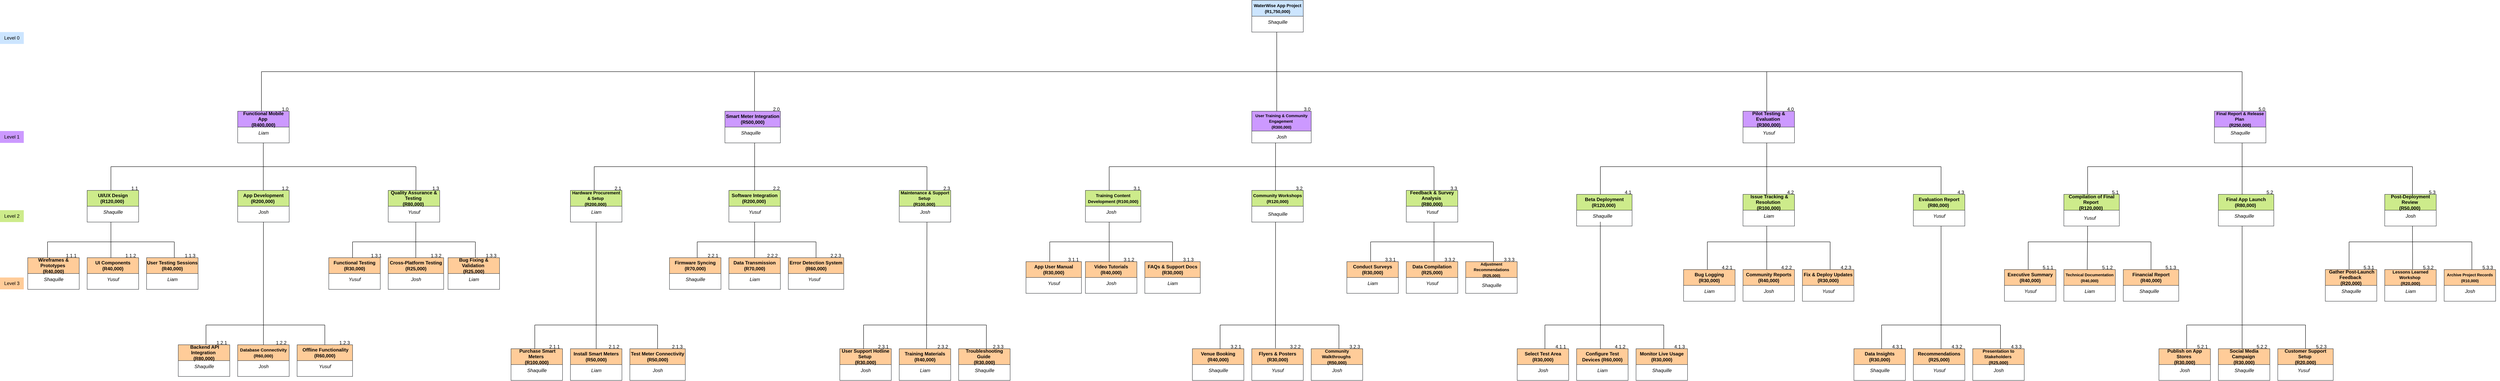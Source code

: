 <mxfile version="26.1.1">
  <diagram name="Page-1" id="YkXez91c1sOHDVjvIstN">
    <mxGraphModel dx="11289" dy="3554" grid="1" gridSize="10" guides="1" tooltips="1" connect="1" arrows="1" fold="1" page="1" pageScale="1" pageWidth="2339" pageHeight="3300" math="0" shadow="0">
      <root>
        <mxCell id="0" />
        <mxCell id="1" parent="0" />
        <mxCell id="1d41M1mvJh5Ujd5rTAgr-3" value="&lt;span data-olk-copy-source=&quot;MessageBody&quot;&gt;&lt;font style=&quot;font-size: 11px;&quot;&gt;WaterWise App Project (R1,750,000)&lt;/font&gt;&lt;/span&gt;" style="swimlane;whiteSpace=wrap;html=1;startSize=40;swimlaneFillColor=default;fillColor=#cce5ff;strokeColor=#36393d;" parent="1" vertex="1">
          <mxGeometry x="-440" y="160" width="130" height="80" as="geometry" />
        </mxCell>
        <mxCell id="1d41M1mvJh5Ujd5rTAgr-10" value="&lt;i&gt;Shaquille&lt;/i&gt;" style="text;html=1;align=center;verticalAlign=middle;resizable=0;points=[];autosize=1;strokeColor=none;fillColor=none;" parent="1d41M1mvJh5Ujd5rTAgr-3" vertex="1">
          <mxGeometry x="30" y="40" width="70" height="30" as="geometry" />
        </mxCell>
        <mxCell id="1d41M1mvJh5Ujd5rTAgr-11" value="&lt;span data-olk-copy-source=&quot;MessageBody&quot;&gt;Functional Mobile App&amp;nbsp;&lt;/span&gt;&lt;div&gt;&lt;span data-olk-copy-source=&quot;MessageBody&quot;&gt;(R400,000)&lt;/span&gt;&lt;/div&gt;" style="swimlane;whiteSpace=wrap;html=1;startSize=40;swimlaneFillColor=default;fillColor=#CC99FF;strokeColor=#36393d;" parent="1" vertex="1">
          <mxGeometry x="-3000" y="440" width="130" height="80" as="geometry" />
        </mxCell>
        <mxCell id="1d41M1mvJh5Ujd5rTAgr-12" value="&lt;i&gt;Liam&lt;/i&gt;" style="text;html=1;align=center;verticalAlign=middle;resizable=0;points=[];autosize=1;strokeColor=none;fillColor=none;" parent="1d41M1mvJh5Ujd5rTAgr-11" vertex="1">
          <mxGeometry x="40" y="40" width="50" height="30" as="geometry" />
        </mxCell>
        <mxCell id="1d41M1mvJh5Ujd5rTAgr-13" value="&lt;span data-olk-copy-source=&quot;MessageBody&quot;&gt;Smart Meter Integration (R500,000)&lt;/span&gt;" style="swimlane;whiteSpace=wrap;html=1;startSize=40;swimlaneFillColor=default;fillColor=#CC99FF;strokeColor=#36393d;" parent="1" vertex="1">
          <mxGeometry x="-1770" y="440" width="140" height="80" as="geometry" />
        </mxCell>
        <mxCell id="1d41M1mvJh5Ujd5rTAgr-14" value="&lt;i&gt;Shaquille&lt;/i&gt;" style="text;html=1;align=center;verticalAlign=middle;resizable=0;points=[];autosize=1;strokeColor=none;fillColor=none;" parent="1d41M1mvJh5Ujd5rTAgr-13" vertex="1">
          <mxGeometry x="30" y="40" width="70" height="30" as="geometry" />
        </mxCell>
        <mxCell id="1d41M1mvJh5Ujd5rTAgr-15" value="&lt;span data-olk-copy-source=&quot;MessageBody&quot;&gt;Pilot Testing &amp;amp; Evaluation&amp;nbsp;&lt;/span&gt;&lt;div&gt;&lt;span data-olk-copy-source=&quot;MessageBody&quot;&gt;(R300,000)&lt;/span&gt;&lt;/div&gt;" style="swimlane;whiteSpace=wrap;html=1;startSize=40;fillColor=#CC99FF;strokeColor=#36393d;" parent="1" vertex="1">
          <mxGeometry x="800" y="440" width="130" height="80" as="geometry" />
        </mxCell>
        <mxCell id="1d41M1mvJh5Ujd5rTAgr-16" value="&lt;i&gt;Yusuf&lt;/i&gt;" style="text;html=1;align=center;verticalAlign=middle;resizable=0;points=[];autosize=1;strokeColor=none;fillColor=none;" parent="1d41M1mvJh5Ujd5rTAgr-15" vertex="1">
          <mxGeometry x="40" y="40" width="50" height="30" as="geometry" />
        </mxCell>
        <mxCell id="1d41M1mvJh5Ujd5rTAgr-17" value="&lt;span data-olk-copy-source=&quot;MessageBody&quot;&gt;&lt;font style=&quot;font-size: 10px;&quot;&gt;User Training &amp;amp; Community Engagement&amp;nbsp;&lt;/font&gt;&lt;/span&gt;&lt;div&gt;&lt;span data-olk-copy-source=&quot;MessageBody&quot;&gt;&lt;font style=&quot;font-size: 10px;&quot;&gt;(R300,000)&lt;/font&gt;&lt;/span&gt;&lt;/div&gt;" style="swimlane;whiteSpace=wrap;html=1;startSize=50;fillColor=#CC99FF;strokeColor=#36393d;" parent="1" vertex="1">
          <mxGeometry x="-440" y="440" width="150" height="80" as="geometry" />
        </mxCell>
        <mxCell id="1d41M1mvJh5Ujd5rTAgr-18" value="&lt;i&gt;Josh&lt;/i&gt;" style="text;html=1;align=center;verticalAlign=middle;resizable=0;points=[];autosize=1;strokeColor=none;fillColor=none;" parent="1d41M1mvJh5Ujd5rTAgr-17" vertex="1">
          <mxGeometry x="50" y="50" width="50" height="30" as="geometry" />
        </mxCell>
        <mxCell id="1d41M1mvJh5Ujd5rTAgr-19" value="&lt;span data-olk-copy-source=&quot;MessageBody&quot;&gt;Beta Deployment (R120,000)&amp;nbsp;&lt;/span&gt;" style="swimlane;whiteSpace=wrap;html=1;startSize=40;fillColor=#cdeb8b;strokeColor=#36393d;" parent="1" vertex="1">
          <mxGeometry x="380" y="650" width="140" height="80" as="geometry" />
        </mxCell>
        <mxCell id="1d41M1mvJh5Ujd5rTAgr-20" value="&lt;i&gt;Shaquille&lt;/i&gt;" style="text;html=1;align=center;verticalAlign=middle;resizable=0;points=[];autosize=1;strokeColor=none;fillColor=none;" parent="1d41M1mvJh5Ujd5rTAgr-19" vertex="1">
          <mxGeometry x="30" y="40" width="70" height="30" as="geometry" />
        </mxCell>
        <mxCell id="1d41M1mvJh5Ujd5rTAgr-21" value="&lt;span data-olk-copy-source=&quot;MessageBody&quot;&gt;&lt;font style=&quot;font-size: 11px;&quot;&gt;Final Report &amp;amp; Release Plan&amp;nbsp;&lt;/font&gt;&lt;/span&gt;&lt;div&gt;&lt;span data-olk-copy-source=&quot;MessageBody&quot;&gt;&lt;font style=&quot;font-size: 11px;&quot;&gt;(R250,000)&lt;/font&gt;&lt;/span&gt;&lt;/div&gt;" style="swimlane;whiteSpace=wrap;html=1;startSize=40;fillColor=#CC99FF;strokeColor=#36393d;" parent="1" vertex="1">
          <mxGeometry x="1990" y="440" width="130" height="80" as="geometry" />
        </mxCell>
        <mxCell id="1d41M1mvJh5Ujd5rTAgr-22" value="&lt;i&gt;Shaquille&lt;/i&gt;" style="text;html=1;align=center;verticalAlign=middle;resizable=0;points=[];autosize=1;strokeColor=none;fillColor=none;" parent="1d41M1mvJh5Ujd5rTAgr-21" vertex="1">
          <mxGeometry x="30" y="40" width="70" height="30" as="geometry" />
        </mxCell>
        <mxCell id="1d41M1mvJh5Ujd5rTAgr-33" value="&lt;span data-olk-copy-source=&quot;MessageBody&quot;&gt;&lt;font style=&quot;font-size: 11px;&quot;&gt;Hardware Procurement &amp;amp; Setup&amp;nbsp;&lt;/font&gt;&lt;/span&gt;&lt;div&gt;&lt;span data-olk-copy-source=&quot;MessageBody&quot;&gt;&lt;font style=&quot;font-size: 11px;&quot;&gt;(R200,000)&amp;nbsp;&lt;/font&gt;&lt;/span&gt;&lt;/div&gt;" style="swimlane;whiteSpace=wrap;html=1;startSize=40;fillColor=#cdeb8b;strokeColor=#36393d;" parent="1" vertex="1">
          <mxGeometry x="-2160" y="640" width="130" height="80" as="geometry" />
        </mxCell>
        <mxCell id="1d41M1mvJh5Ujd5rTAgr-34" value="&lt;i&gt;Liam&lt;/i&gt;" style="text;html=1;align=center;verticalAlign=middle;resizable=0;points=[];autosize=1;strokeColor=none;fillColor=none;" parent="1d41M1mvJh5Ujd5rTAgr-33" vertex="1">
          <mxGeometry x="40" y="40" width="50" height="30" as="geometry" />
        </mxCell>
        <mxCell id="1d41M1mvJh5Ujd5rTAgr-35" value="&lt;span data-olk-copy-source=&quot;MessageBody&quot;&gt;Software Integration (R200,000)&amp;nbsp;&lt;/span&gt;" style="swimlane;whiteSpace=wrap;html=1;startSize=40;fillColor=#cdeb8b;strokeColor=#36393d;" parent="1" vertex="1">
          <mxGeometry x="-1760" y="640" width="130" height="80" as="geometry" />
        </mxCell>
        <mxCell id="1d41M1mvJh5Ujd5rTAgr-36" value="&lt;i&gt;Yusuf&lt;/i&gt;" style="text;html=1;align=center;verticalAlign=middle;resizable=0;points=[];autosize=1;strokeColor=none;fillColor=none;" parent="1d41M1mvJh5Ujd5rTAgr-35" vertex="1">
          <mxGeometry x="40" y="40" width="50" height="30" as="geometry" />
        </mxCell>
        <mxCell id="1d41M1mvJh5Ujd5rTAgr-37" value="&lt;span data-olk-copy-source=&quot;MessageBody&quot;&gt;&lt;font style=&quot;font-size: 11px;&quot;&gt;Maintenance &amp;amp; Support Setup&amp;nbsp;&lt;/font&gt;&lt;/span&gt;&lt;div&gt;&lt;span data-olk-copy-source=&quot;MessageBody&quot;&gt;&lt;font style=&quot;font-size: 11px;&quot;&gt;(R100,000)&lt;/font&gt;&amp;nbsp;&lt;/span&gt;&lt;/div&gt;" style="swimlane;whiteSpace=wrap;html=1;startSize=40;fillColor=#cdeb8b;strokeColor=#36393d;" parent="1" vertex="1">
          <mxGeometry x="-1330" y="640" width="130" height="80" as="geometry" />
        </mxCell>
        <mxCell id="1d41M1mvJh5Ujd5rTAgr-38" value="&lt;i&gt;Josh&lt;/i&gt;" style="text;html=1;align=center;verticalAlign=middle;resizable=0;points=[];autosize=1;strokeColor=none;fillColor=none;" parent="1d41M1mvJh5Ujd5rTAgr-37" vertex="1">
          <mxGeometry x="40" y="40" width="50" height="30" as="geometry" />
        </mxCell>
        <mxCell id="1d41M1mvJh5Ujd5rTAgr-39" value="&lt;font style=&quot;&quot;&gt;&lt;span data-olk-copy-source=&quot;MessageBody&quot;&gt;App Development (R200,000)&amp;nbsp;&lt;/span&gt;&lt;/font&gt;" style="swimlane;whiteSpace=wrap;html=1;startSize=40;fillColor=#cdeb8b;strokeColor=#36393d;" parent="1" vertex="1">
          <mxGeometry x="-3000" y="640" width="130" height="80" as="geometry" />
        </mxCell>
        <mxCell id="1d41M1mvJh5Ujd5rTAgr-40" value="&lt;i&gt;Josh&lt;/i&gt;" style="text;html=1;align=center;verticalAlign=middle;resizable=0;points=[];autosize=1;strokeColor=none;fillColor=none;" parent="1d41M1mvJh5Ujd5rTAgr-39" vertex="1">
          <mxGeometry x="40" y="40" width="50" height="30" as="geometry" />
        </mxCell>
        <mxCell id="1d41M1mvJh5Ujd5rTAgr-43" value="&lt;span data-olk-copy-source=&quot;MessageBody&quot;&gt;Quality Assurance &amp;amp; Testing&amp;nbsp;&lt;/span&gt;&lt;div&gt;&lt;span data-olk-copy-source=&quot;MessageBody&quot;&gt;(R80,000)&amp;nbsp;&lt;/span&gt;&lt;/div&gt;" style="swimlane;whiteSpace=wrap;html=1;startSize=40;fillColor=#cdeb8b;strokeColor=#36393d;" parent="1" vertex="1">
          <mxGeometry x="-2620" y="640" width="130" height="80" as="geometry" />
        </mxCell>
        <mxCell id="1d41M1mvJh5Ujd5rTAgr-44" value="&lt;i&gt;Yusuf&lt;/i&gt;" style="text;html=1;align=center;verticalAlign=middle;resizable=0;points=[];autosize=1;strokeColor=none;fillColor=none;" parent="1d41M1mvJh5Ujd5rTAgr-43" vertex="1">
          <mxGeometry x="40" y="40" width="50" height="30" as="geometry" />
        </mxCell>
        <mxCell id="1d41M1mvJh5Ujd5rTAgr-47" value="&lt;span data-olk-copy-source=&quot;MessageBody&quot;&gt;&lt;font style=&quot;font-size: 11px;&quot;&gt;Community Workshops (R120,000)&lt;/font&gt;&lt;/span&gt;" style="swimlane;whiteSpace=wrap;html=1;startSize=40;fillColor=#cdeb8b;strokeColor=#36393d;" parent="1" vertex="1">
          <mxGeometry x="-440" y="640" width="130" height="80" as="geometry" />
        </mxCell>
        <mxCell id="1d41M1mvJh5Ujd5rTAgr-48" value="&lt;i&gt;Shaquille&lt;/i&gt;" style="text;html=1;align=center;verticalAlign=middle;resizable=0;points=[];autosize=1;strokeColor=none;fillColor=none;" parent="1d41M1mvJh5Ujd5rTAgr-47" vertex="1">
          <mxGeometry x="30" y="45" width="70" height="30" as="geometry" />
        </mxCell>
        <mxCell id="1d41M1mvJh5Ujd5rTAgr-49" value="&lt;span data-olk-copy-source=&quot;MessageBody&quot;&gt;Feedback &amp;amp; Survey Analysis&amp;nbsp;&lt;/span&gt;&lt;div&gt;&lt;span data-olk-copy-source=&quot;MessageBody&quot;&gt;(R80,000)&lt;/span&gt;&lt;/div&gt;" style="swimlane;whiteSpace=wrap;html=1;startSize=40;fillColor=#cdeb8b;strokeColor=#36393d;" parent="1" vertex="1">
          <mxGeometry x="-50" y="640" width="130" height="80" as="geometry" />
        </mxCell>
        <mxCell id="1d41M1mvJh5Ujd5rTAgr-50" value="&lt;i&gt;Yusuf&lt;/i&gt;" style="text;html=1;align=center;verticalAlign=middle;resizable=0;points=[];autosize=1;strokeColor=none;fillColor=none;" parent="1d41M1mvJh5Ujd5rTAgr-49" vertex="1">
          <mxGeometry x="40" y="40" width="50" height="30" as="geometry" />
        </mxCell>
        <mxCell id="1d41M1mvJh5Ujd5rTAgr-51" value="&lt;span data-olk-copy-source=&quot;MessageBody&quot;&gt;&amp;nbsp;Issue Tracking &amp;amp; Resolution&amp;nbsp;&lt;/span&gt;&lt;div&gt;&lt;span data-olk-copy-source=&quot;MessageBody&quot;&gt;(R100,000)&lt;/span&gt;&lt;/div&gt;" style="swimlane;whiteSpace=wrap;html=1;startSize=40;fillColor=#cdeb8b;strokeColor=#36393d;" parent="1" vertex="1">
          <mxGeometry x="800" y="650" width="130" height="80" as="geometry" />
        </mxCell>
        <mxCell id="1d41M1mvJh5Ujd5rTAgr-52" value="&lt;i&gt;Liam&lt;/i&gt;" style="text;html=1;align=center;verticalAlign=middle;resizable=0;points=[];autosize=1;strokeColor=none;fillColor=none;" parent="1d41M1mvJh5Ujd5rTAgr-51" vertex="1">
          <mxGeometry x="40" y="40" width="50" height="30" as="geometry" />
        </mxCell>
        <mxCell id="1d41M1mvJh5Ujd5rTAgr-53" value="&lt;span data-olk-copy-source=&quot;MessageBody&quot;&gt;Post-Deployment Review&amp;nbsp;&lt;/span&gt;&lt;div&gt;&lt;span data-olk-copy-source=&quot;MessageBody&quot;&gt;(R50,000)&amp;nbsp;&lt;/span&gt;&lt;/div&gt;" style="swimlane;whiteSpace=wrap;html=1;startSize=40;fillColor=#cdeb8b;strokeColor=#36393d;" parent="1" vertex="1">
          <mxGeometry x="2420" y="650" width="130" height="80" as="geometry" />
        </mxCell>
        <mxCell id="1d41M1mvJh5Ujd5rTAgr-54" value="&lt;i&gt;Josh&lt;/i&gt;" style="text;html=1;align=center;verticalAlign=middle;resizable=0;points=[];autosize=1;strokeColor=none;fillColor=none;" parent="1d41M1mvJh5Ujd5rTAgr-53" vertex="1">
          <mxGeometry x="40" y="40" width="50" height="30" as="geometry" />
        </mxCell>
        <mxCell id="1d41M1mvJh5Ujd5rTAgr-379" value="5.3" style="text;html=1;align=center;verticalAlign=middle;whiteSpace=wrap;rounded=0;" parent="1d41M1mvJh5Ujd5rTAgr-53" vertex="1">
          <mxGeometry x="90" y="-20" width="60" height="30" as="geometry" />
        </mxCell>
        <mxCell id="1d41M1mvJh5Ujd5rTAgr-55" value="&lt;span data-olk-copy-source=&quot;MessageBody&quot;&gt;Evaluation Report (R80,000)&amp;nbsp;&lt;/span&gt;" style="swimlane;whiteSpace=wrap;html=1;startSize=40;fillColor=#cdeb8b;strokeColor=#36393d;" parent="1" vertex="1">
          <mxGeometry x="1230" y="650" width="130" height="80" as="geometry" />
        </mxCell>
        <mxCell id="1d41M1mvJh5Ujd5rTAgr-56" value="&lt;i&gt;Yusuf&lt;/i&gt;" style="text;html=1;align=center;verticalAlign=middle;resizable=0;points=[];autosize=1;strokeColor=none;fillColor=none;" parent="1d41M1mvJh5Ujd5rTAgr-55" vertex="1">
          <mxGeometry x="40" y="40" width="50" height="30" as="geometry" />
        </mxCell>
        <mxCell id="1d41M1mvJh5Ujd5rTAgr-57" value="&lt;span data-olk-copy-source=&quot;MessageBody&quot;&gt;Compilation of Final Report&amp;nbsp;&lt;/span&gt;&lt;div&gt;&lt;span data-olk-copy-source=&quot;MessageBody&quot;&gt;(R120,000)&amp;nbsp;&lt;/span&gt;&lt;/div&gt;" style="swimlane;whiteSpace=wrap;html=1;startSize=40;fillColor=#cdeb8b;strokeColor=#36393d;" parent="1" vertex="1">
          <mxGeometry x="1610" y="650" width="140" height="80" as="geometry" />
        </mxCell>
        <mxCell id="1d41M1mvJh5Ujd5rTAgr-58" value="&lt;i&gt;Yusuf&lt;/i&gt;" style="text;html=1;align=center;verticalAlign=middle;resizable=0;points=[];autosize=1;strokeColor=none;fillColor=none;" parent="1d41M1mvJh5Ujd5rTAgr-57" vertex="1">
          <mxGeometry x="40" y="45" width="50" height="30" as="geometry" />
        </mxCell>
        <mxCell id="1d41M1mvJh5Ujd5rTAgr-59" value="&lt;span data-olk-copy-source=&quot;MessageBody&quot;&gt;Final App Launch (R80,000)&amp;nbsp;&lt;/span&gt;" style="swimlane;whiteSpace=wrap;html=1;startSize=40;fillColor=#cdeb8b;strokeColor=#36393d;" parent="1" vertex="1">
          <mxGeometry x="2000" y="650" width="140" height="80" as="geometry" />
        </mxCell>
        <mxCell id="1d41M1mvJh5Ujd5rTAgr-60" value="&lt;i&gt;Shaquille&lt;/i&gt;" style="text;html=1;align=center;verticalAlign=middle;resizable=0;points=[];autosize=1;strokeColor=none;fillColor=none;" parent="1d41M1mvJh5Ujd5rTAgr-59" vertex="1">
          <mxGeometry x="30" y="40" width="70" height="30" as="geometry" />
        </mxCell>
        <mxCell id="1d41M1mvJh5Ujd5rTAgr-64" value="&lt;span data-olk-copy-source=&quot;MessageBody&quot;&gt;App User Manual (R30,000)&lt;/span&gt;" style="swimlane;whiteSpace=wrap;html=1;startSize=40;fillColor=#ffcc99;strokeColor=#36393d;" parent="1" vertex="1">
          <mxGeometry x="-1010" y="820" width="140" height="80" as="geometry" />
        </mxCell>
        <mxCell id="1d41M1mvJh5Ujd5rTAgr-65" value="&lt;i&gt;Yusuf&lt;/i&gt;" style="text;html=1;align=center;verticalAlign=middle;resizable=0;points=[];autosize=1;strokeColor=none;fillColor=none;" parent="1d41M1mvJh5Ujd5rTAgr-64" vertex="1">
          <mxGeometry x="45" y="40" width="50" height="30" as="geometry" />
        </mxCell>
        <mxCell id="1d41M1mvJh5Ujd5rTAgr-68" value="&lt;span data-olk-copy-source=&quot;MessageBody&quot;&gt;Video Tutorials (R40,000)&lt;/span&gt;" style="swimlane;whiteSpace=wrap;html=1;startSize=40;fillColor=#ffcc99;strokeColor=#36393d;" parent="1" vertex="1">
          <mxGeometry x="-860" y="820" width="130" height="80" as="geometry" />
        </mxCell>
        <mxCell id="1d41M1mvJh5Ujd5rTAgr-69" value="&lt;i&gt;Josh&lt;/i&gt;" style="text;html=1;align=center;verticalAlign=middle;resizable=0;points=[];autosize=1;strokeColor=none;fillColor=none;" parent="1d41M1mvJh5Ujd5rTAgr-68" vertex="1">
          <mxGeometry x="40" y="40" width="50" height="30" as="geometry" />
        </mxCell>
        <mxCell id="1d41M1mvJh5Ujd5rTAgr-70" value="&lt;span data-olk-copy-source=&quot;MessageBody&quot;&gt;&lt;font style=&quot;font-size: 11px;&quot;&gt;Training Content Development (R100,000)&lt;/font&gt;&lt;/span&gt;" style="swimlane;whiteSpace=wrap;html=1;startSize=40;fillColor=#cdeb8b;strokeColor=#36393d;" parent="1" vertex="1">
          <mxGeometry x="-860" y="640" width="140" height="80" as="geometry" />
        </mxCell>
        <mxCell id="1d41M1mvJh5Ujd5rTAgr-71" value="&lt;i&gt;Josh&lt;/i&gt;" style="text;html=1;align=center;verticalAlign=middle;resizable=0;points=[];autosize=1;strokeColor=none;fillColor=none;" parent="1d41M1mvJh5Ujd5rTAgr-70" vertex="1">
          <mxGeometry x="40" y="40" width="50" height="30" as="geometry" />
        </mxCell>
        <mxCell id="1d41M1mvJh5Ujd5rTAgr-72" value="&lt;span data-olk-copy-source=&quot;MessageBody&quot;&gt;FAQs &amp;amp; Support Docs (R30,000)&lt;/span&gt;" style="swimlane;whiteSpace=wrap;html=1;startSize=40;fillColor=#ffcc99;strokeColor=#36393d;" parent="1" vertex="1">
          <mxGeometry x="-710" y="820" width="140" height="80" as="geometry" />
        </mxCell>
        <mxCell id="1d41M1mvJh5Ujd5rTAgr-73" value="&lt;i&gt;Liam&lt;/i&gt;" style="text;html=1;align=center;verticalAlign=middle;resizable=0;points=[];autosize=1;strokeColor=none;fillColor=none;" parent="1d41M1mvJh5Ujd5rTAgr-72" vertex="1">
          <mxGeometry x="45" y="40" width="50" height="30" as="geometry" />
        </mxCell>
        <mxCell id="1d41M1mvJh5Ujd5rTAgr-346" value="3.1.3" style="text;html=1;align=center;verticalAlign=middle;whiteSpace=wrap;rounded=0;" parent="1d41M1mvJh5Ujd5rTAgr-72" vertex="1">
          <mxGeometry x="80" y="-20" width="60" height="30" as="geometry" />
        </mxCell>
        <mxCell id="1d41M1mvJh5Ujd5rTAgr-74" value="&lt;span data-olk-copy-source=&quot;MessageBody&quot;&gt;Venue Booking (R40,000)&lt;/span&gt;" style="swimlane;whiteSpace=wrap;html=1;startSize=40;fillColor=#ffcc99;strokeColor=#36393d;" parent="1" vertex="1">
          <mxGeometry x="-590" y="1040" width="130" height="80" as="geometry" />
        </mxCell>
        <mxCell id="1d41M1mvJh5Ujd5rTAgr-75" value="&lt;i&gt;Shaquille&lt;/i&gt;" style="text;html=1;align=center;verticalAlign=middle;resizable=0;points=[];autosize=1;strokeColor=none;fillColor=none;" parent="1d41M1mvJh5Ujd5rTAgr-74" vertex="1">
          <mxGeometry x="30" y="40" width="70" height="30" as="geometry" />
        </mxCell>
        <mxCell id="1d41M1mvJh5Ujd5rTAgr-76" value="&lt;span data-olk-copy-source=&quot;MessageBody&quot;&gt;Flyers &amp;amp; Posters (R30,000)&lt;/span&gt;" style="swimlane;whiteSpace=wrap;html=1;startSize=40;fillColor=#ffcc99;strokeColor=#36393d;" parent="1" vertex="1">
          <mxGeometry x="-440" y="1040" width="130" height="80" as="geometry" />
        </mxCell>
        <mxCell id="1d41M1mvJh5Ujd5rTAgr-77" value="&lt;i&gt;Yusuf&lt;/i&gt;" style="text;html=1;align=center;verticalAlign=middle;resizable=0;points=[];autosize=1;strokeColor=none;fillColor=none;" parent="1d41M1mvJh5Ujd5rTAgr-76" vertex="1">
          <mxGeometry x="40" y="40" width="50" height="30" as="geometry" />
        </mxCell>
        <mxCell id="1d41M1mvJh5Ujd5rTAgr-78" value="&lt;span data-olk-copy-source=&quot;MessageBody&quot;&gt;&lt;font style=&quot;font-size: 11px;&quot;&gt;Community Walkthroughs&amp;nbsp;&lt;/font&gt;&lt;/span&gt;&lt;div&gt;&lt;span data-olk-copy-source=&quot;MessageBody&quot;&gt;&lt;font style=&quot;font-size: 11px;&quot;&gt;(R50,000)&lt;/font&gt;&lt;/span&gt;&lt;/div&gt;" style="swimlane;whiteSpace=wrap;html=1;startSize=40;fillColor=#ffcc99;strokeColor=#36393d;" parent="1" vertex="1">
          <mxGeometry x="-290" y="1040" width="130" height="80" as="geometry" />
        </mxCell>
        <mxCell id="1d41M1mvJh5Ujd5rTAgr-79" value="&lt;i&gt;Josh&lt;/i&gt;" style="text;html=1;align=center;verticalAlign=middle;resizable=0;points=[];autosize=1;strokeColor=none;fillColor=none;" parent="1d41M1mvJh5Ujd5rTAgr-78" vertex="1">
          <mxGeometry x="40" y="40" width="50" height="30" as="geometry" />
        </mxCell>
        <mxCell id="1d41M1mvJh5Ujd5rTAgr-80" value="&lt;span data-olk-copy-source=&quot;MessageBody&quot;&gt;Conduct Surveys (R30,000)&lt;/span&gt;" style="swimlane;whiteSpace=wrap;html=1;startSize=40;fillColor=#ffcc99;strokeColor=#36393d;" parent="1" vertex="1">
          <mxGeometry x="-200" y="820" width="130" height="80" as="geometry" />
        </mxCell>
        <mxCell id="1d41M1mvJh5Ujd5rTAgr-81" value="&lt;i&gt;Liam&lt;/i&gt;" style="text;html=1;align=center;verticalAlign=middle;resizable=0;points=[];autosize=1;strokeColor=none;fillColor=none;" parent="1d41M1mvJh5Ujd5rTAgr-80" vertex="1">
          <mxGeometry x="40" y="40" width="50" height="30" as="geometry" />
        </mxCell>
        <mxCell id="1d41M1mvJh5Ujd5rTAgr-82" value="&lt;span data-olk-copy-source=&quot;MessageBody&quot;&gt;Data Compilation (R25,000)&lt;/span&gt;" style="swimlane;whiteSpace=wrap;html=1;startSize=40;fillColor=#ffcc99;strokeColor=#36393d;" parent="1" vertex="1">
          <mxGeometry x="-50" y="820" width="130" height="80" as="geometry" />
        </mxCell>
        <mxCell id="1d41M1mvJh5Ujd5rTAgr-83" value="&lt;i&gt;Yusuf&lt;/i&gt;" style="text;html=1;align=center;verticalAlign=middle;resizable=0;points=[];autosize=1;strokeColor=none;fillColor=none;" parent="1d41M1mvJh5Ujd5rTAgr-82" vertex="1">
          <mxGeometry x="40" y="40" width="50" height="30" as="geometry" />
        </mxCell>
        <mxCell id="1d41M1mvJh5Ujd5rTAgr-84" value="&lt;span data-olk-copy-source=&quot;MessageBody&quot;&gt;&lt;font style=&quot;font-size: 10px;&quot;&gt;Adjustment Recommendations (R25,000)&lt;/font&gt;&lt;/span&gt;" style="swimlane;whiteSpace=wrap;html=1;startSize=40;fillColor=#ffcc99;strokeColor=#36393d;" parent="1" vertex="1">
          <mxGeometry x="100" y="820" width="130" height="80" as="geometry" />
        </mxCell>
        <mxCell id="1d41M1mvJh5Ujd5rTAgr-85" value="&lt;i&gt;Shaquille&lt;/i&gt;" style="text;html=1;align=center;verticalAlign=middle;resizable=0;points=[];autosize=1;strokeColor=none;fillColor=none;" parent="1d41M1mvJh5Ujd5rTAgr-84" vertex="1">
          <mxGeometry x="30" y="45" width="70" height="30" as="geometry" />
        </mxCell>
        <mxCell id="1d41M1mvJh5Ujd5rTAgr-86" value="&lt;span data-olk-copy-source=&quot;MessageBody&quot;&gt;Select Test Area (R30,000)&lt;/span&gt;" style="swimlane;whiteSpace=wrap;html=1;startSize=40;fillColor=#ffcc99;strokeColor=#36393d;" parent="1" vertex="1">
          <mxGeometry x="230" y="1040" width="130" height="80" as="geometry" />
        </mxCell>
        <mxCell id="1d41M1mvJh5Ujd5rTAgr-87" value="&lt;i&gt;Josh&lt;/i&gt;" style="text;html=1;align=center;verticalAlign=middle;resizable=0;points=[];autosize=1;strokeColor=none;fillColor=none;" parent="1d41M1mvJh5Ujd5rTAgr-86" vertex="1">
          <mxGeometry x="40" y="40" width="50" height="30" as="geometry" />
        </mxCell>
        <mxCell id="1d41M1mvJh5Ujd5rTAgr-88" value="&lt;span data-olk-copy-source=&quot;MessageBody&quot;&gt;Configure Test Devices (R60,000)&lt;/span&gt;" style="swimlane;whiteSpace=wrap;html=1;startSize=40;fillColor=#ffcc99;strokeColor=#36393d;" parent="1" vertex="1">
          <mxGeometry x="380" y="1040" width="130" height="80" as="geometry" />
        </mxCell>
        <mxCell id="1d41M1mvJh5Ujd5rTAgr-89" value="&lt;i&gt;Liam&lt;/i&gt;" style="text;html=1;align=center;verticalAlign=middle;resizable=0;points=[];autosize=1;strokeColor=none;fillColor=none;" parent="1d41M1mvJh5Ujd5rTAgr-88" vertex="1">
          <mxGeometry x="40" y="40" width="50" height="30" as="geometry" />
        </mxCell>
        <mxCell id="1d41M1mvJh5Ujd5rTAgr-90" value="&lt;span data-olk-copy-source=&quot;MessageBody&quot;&gt;Monitor Live Usage (R30,000)&lt;/span&gt;" style="swimlane;whiteSpace=wrap;html=1;startSize=40;fillColor=#ffcc99;strokeColor=#36393d;" parent="1" vertex="1">
          <mxGeometry x="530" y="1040" width="130" height="80" as="geometry" />
        </mxCell>
        <mxCell id="1d41M1mvJh5Ujd5rTAgr-91" value="&lt;i&gt;Shaquille&lt;/i&gt;" style="text;html=1;align=center;verticalAlign=middle;resizable=0;points=[];autosize=1;strokeColor=none;fillColor=none;" parent="1d41M1mvJh5Ujd5rTAgr-90" vertex="1">
          <mxGeometry x="30" y="40" width="70" height="30" as="geometry" />
        </mxCell>
        <mxCell id="1d41M1mvJh5Ujd5rTAgr-92" value="&lt;span data-olk-copy-source=&quot;MessageBody&quot;&gt;Bug Logging (R30,000)&lt;/span&gt;" style="swimlane;whiteSpace=wrap;html=1;startSize=40;fillColor=#ffcc99;strokeColor=#36393d;" parent="1" vertex="1">
          <mxGeometry x="650" y="840" width="130" height="80" as="geometry" />
        </mxCell>
        <mxCell id="1d41M1mvJh5Ujd5rTAgr-93" value="&lt;i&gt;Liam&lt;/i&gt;" style="text;html=1;align=center;verticalAlign=middle;resizable=0;points=[];autosize=1;strokeColor=none;fillColor=none;" parent="1d41M1mvJh5Ujd5rTAgr-92" vertex="1">
          <mxGeometry x="40" y="40" width="50" height="30" as="geometry" />
        </mxCell>
        <mxCell id="1d41M1mvJh5Ujd5rTAgr-94" value="&lt;span data-olk-copy-source=&quot;MessageBody&quot;&gt;Community Reports (R40,000)&lt;/span&gt;" style="swimlane;whiteSpace=wrap;html=1;startSize=40;fillColor=#ffcc99;strokeColor=#36393d;" parent="1" vertex="1">
          <mxGeometry x="800" y="840" width="130" height="80" as="geometry" />
        </mxCell>
        <mxCell id="1d41M1mvJh5Ujd5rTAgr-95" value="&lt;i&gt;Josh&lt;/i&gt;" style="text;html=1;align=center;verticalAlign=middle;resizable=0;points=[];autosize=1;strokeColor=none;fillColor=none;" parent="1d41M1mvJh5Ujd5rTAgr-94" vertex="1">
          <mxGeometry x="40" y="40" width="50" height="30" as="geometry" />
        </mxCell>
        <mxCell id="1d41M1mvJh5Ujd5rTAgr-96" value="&lt;span data-olk-copy-source=&quot;MessageBody&quot;&gt;Fix &amp;amp; Deploy Updates (R30,000)&lt;/span&gt;" style="swimlane;whiteSpace=wrap;html=1;startSize=40;fillColor=#ffcc99;strokeColor=#36393d;" parent="1" vertex="1">
          <mxGeometry x="950" y="840" width="130" height="80" as="geometry" />
        </mxCell>
        <mxCell id="1d41M1mvJh5Ujd5rTAgr-97" value="&lt;i&gt;Yusuf&lt;/i&gt;" style="text;html=1;align=center;verticalAlign=middle;resizable=0;points=[];autosize=1;strokeColor=none;fillColor=none;" parent="1d41M1mvJh5Ujd5rTAgr-96" vertex="1">
          <mxGeometry x="40" y="40" width="50" height="30" as="geometry" />
        </mxCell>
        <mxCell id="1d41M1mvJh5Ujd5rTAgr-98" value="&lt;span data-olk-copy-source=&quot;MessageBody&quot;&gt;Data Insights (R30,000)&lt;/span&gt;" style="swimlane;whiteSpace=wrap;html=1;startSize=40;fillColor=#ffcc99;strokeColor=#36393d;" parent="1" vertex="1">
          <mxGeometry x="1080" y="1040" width="130" height="80" as="geometry" />
        </mxCell>
        <mxCell id="1d41M1mvJh5Ujd5rTAgr-99" value="&lt;i&gt;Shaquille&lt;/i&gt;" style="text;html=1;align=center;verticalAlign=middle;resizable=0;points=[];autosize=1;strokeColor=none;fillColor=none;" parent="1d41M1mvJh5Ujd5rTAgr-98" vertex="1">
          <mxGeometry x="30" y="40" width="70" height="30" as="geometry" />
        </mxCell>
        <mxCell id="1d41M1mvJh5Ujd5rTAgr-100" value="&lt;span data-olk-copy-source=&quot;MessageBody&quot;&gt;Recommendations (R25,000)&lt;/span&gt;" style="swimlane;whiteSpace=wrap;html=1;startSize=40;fillColor=#ffcc99;strokeColor=#36393d;" parent="1" vertex="1">
          <mxGeometry x="1230" y="1040" width="130" height="80" as="geometry" />
        </mxCell>
        <mxCell id="1d41M1mvJh5Ujd5rTAgr-101" value="&lt;i&gt;Yusuf&lt;/i&gt;" style="text;html=1;align=center;verticalAlign=middle;resizable=0;points=[];autosize=1;strokeColor=none;fillColor=none;" parent="1d41M1mvJh5Ujd5rTAgr-100" vertex="1">
          <mxGeometry x="40" y="40" width="50" height="30" as="geometry" />
        </mxCell>
        <mxCell id="1d41M1mvJh5Ujd5rTAgr-102" value="&lt;span data-olk-copy-source=&quot;MessageBody&quot;&gt;&lt;font style=&quot;font-size: 11px;&quot;&gt;Presentation to Stakeholders&amp;nbsp;&lt;/font&gt;&lt;/span&gt;&lt;div&gt;&lt;span data-olk-copy-source=&quot;MessageBody&quot;&gt;&lt;font style=&quot;font-size: 11px;&quot;&gt;(R25,000)&lt;/font&gt;&lt;/span&gt;&lt;/div&gt;" style="swimlane;whiteSpace=wrap;html=1;startSize=40;fillColor=#ffcc99;strokeColor=#36393d;" parent="1" vertex="1">
          <mxGeometry x="1380" y="1040" width="130" height="80" as="geometry" />
        </mxCell>
        <mxCell id="1d41M1mvJh5Ujd5rTAgr-103" value="&lt;i&gt;Josh&lt;/i&gt;" style="text;html=1;align=center;verticalAlign=middle;resizable=0;points=[];autosize=1;strokeColor=none;fillColor=none;" parent="1d41M1mvJh5Ujd5rTAgr-102" vertex="1">
          <mxGeometry x="40" y="40" width="50" height="30" as="geometry" />
        </mxCell>
        <mxCell id="1d41M1mvJh5Ujd5rTAgr-104" value="&lt;span data-olk-copy-source=&quot;MessageBody&quot;&gt;Executive Summary (R40,000)&lt;/span&gt;" style="swimlane;whiteSpace=wrap;html=1;startSize=40;fillColor=#ffcc99;strokeColor=#36393d;" parent="1" vertex="1">
          <mxGeometry x="1460" y="840" width="130" height="80" as="geometry" />
        </mxCell>
        <mxCell id="1d41M1mvJh5Ujd5rTAgr-105" value="&lt;i&gt;Yusuf&lt;/i&gt;" style="text;html=1;align=center;verticalAlign=middle;resizable=0;points=[];autosize=1;strokeColor=none;fillColor=none;" parent="1d41M1mvJh5Ujd5rTAgr-104" vertex="1">
          <mxGeometry x="40" y="40" width="50" height="30" as="geometry" />
        </mxCell>
        <mxCell id="1d41M1mvJh5Ujd5rTAgr-106" value="&lt;span data-olk-copy-source=&quot;MessageBody&quot;&gt;&lt;font style=&quot;font-size: 10px;&quot;&gt;Technical Documentation (R40,000)&lt;/font&gt;&lt;/span&gt;" style="swimlane;whiteSpace=wrap;html=1;startSize=40;fillColor=#ffcc99;strokeColor=#36393d;" parent="1" vertex="1">
          <mxGeometry x="1610" y="840" width="130" height="80" as="geometry" />
        </mxCell>
        <mxCell id="1d41M1mvJh5Ujd5rTAgr-107" value="&lt;i&gt;Liam&lt;/i&gt;" style="text;html=1;align=center;verticalAlign=middle;resizable=0;points=[];autosize=1;strokeColor=none;fillColor=none;" parent="1d41M1mvJh5Ujd5rTAgr-106" vertex="1">
          <mxGeometry x="40" y="40" width="50" height="30" as="geometry" />
        </mxCell>
        <mxCell id="1d41M1mvJh5Ujd5rTAgr-108" value="&lt;span data-olk-copy-source=&quot;MessageBody&quot;&gt;Financial Report (R40,000)&lt;/span&gt;" style="swimlane;whiteSpace=wrap;html=1;startSize=40;fillColor=#ffcc99;strokeColor=#36393d;" parent="1" vertex="1">
          <mxGeometry x="1760" y="840" width="140" height="80" as="geometry" />
        </mxCell>
        <mxCell id="1d41M1mvJh5Ujd5rTAgr-109" value="&lt;i&gt;Shaquille&lt;/i&gt;" style="text;html=1;align=center;verticalAlign=middle;resizable=0;points=[];autosize=1;strokeColor=none;fillColor=none;" parent="1d41M1mvJh5Ujd5rTAgr-108" vertex="1">
          <mxGeometry x="30" y="40" width="70" height="30" as="geometry" />
        </mxCell>
        <mxCell id="1d41M1mvJh5Ujd5rTAgr-110" value="&lt;span data-olk-copy-source=&quot;MessageBody&quot;&gt;Publish on App Stores&amp;nbsp;&lt;/span&gt;&lt;div&gt;&lt;span data-olk-copy-source=&quot;MessageBody&quot;&gt;(R30,000)&lt;/span&gt;&lt;/div&gt;" style="swimlane;whiteSpace=wrap;html=1;startSize=40;fillColor=#ffcc99;strokeColor=#36393d;" parent="1" vertex="1">
          <mxGeometry x="1850" y="1040" width="130" height="80" as="geometry" />
        </mxCell>
        <mxCell id="1d41M1mvJh5Ujd5rTAgr-111" value="&lt;i&gt;Josh&lt;/i&gt;" style="text;html=1;align=center;verticalAlign=middle;resizable=0;points=[];autosize=1;strokeColor=none;fillColor=none;" parent="1d41M1mvJh5Ujd5rTAgr-110" vertex="1">
          <mxGeometry x="40" y="40" width="50" height="30" as="geometry" />
        </mxCell>
        <mxCell id="1d41M1mvJh5Ujd5rTAgr-112" value="&lt;span data-olk-copy-source=&quot;MessageBody&quot;&gt;Social Media Campaign&amp;nbsp;&lt;/span&gt;&lt;div&gt;&lt;span data-olk-copy-source=&quot;MessageBody&quot;&gt;(R30,000)&lt;/span&gt;&lt;/div&gt;" style="swimlane;whiteSpace=wrap;html=1;startSize=40;fillColor=#ffcc99;strokeColor=#36393d;" parent="1" vertex="1">
          <mxGeometry x="2000" y="1040" width="130" height="80" as="geometry" />
        </mxCell>
        <mxCell id="1d41M1mvJh5Ujd5rTAgr-113" value="&lt;i&gt;Shaquille&lt;/i&gt;" style="text;html=1;align=center;verticalAlign=middle;resizable=0;points=[];autosize=1;strokeColor=none;fillColor=none;" parent="1d41M1mvJh5Ujd5rTAgr-112" vertex="1">
          <mxGeometry x="30" y="40" width="70" height="30" as="geometry" />
        </mxCell>
        <mxCell id="1d41M1mvJh5Ujd5rTAgr-114" value="&lt;span data-olk-copy-source=&quot;MessageBody&quot;&gt;Customer Support Setup&amp;nbsp;&lt;/span&gt;&lt;div&gt;&lt;span data-olk-copy-source=&quot;MessageBody&quot;&gt;(R20,000)&lt;/span&gt;&lt;/div&gt;" style="swimlane;whiteSpace=wrap;html=1;startSize=40;fillColor=#ffcc99;strokeColor=#36393d;" parent="1" vertex="1">
          <mxGeometry x="2150" y="1040" width="140" height="80" as="geometry" />
        </mxCell>
        <mxCell id="1d41M1mvJh5Ujd5rTAgr-115" value="&lt;i&gt;Yusuf&lt;/i&gt;" style="text;html=1;align=center;verticalAlign=middle;resizable=0;points=[];autosize=1;strokeColor=none;fillColor=none;" parent="1d41M1mvJh5Ujd5rTAgr-114" vertex="1">
          <mxGeometry x="40" y="40" width="50" height="30" as="geometry" />
        </mxCell>
        <mxCell id="1d41M1mvJh5Ujd5rTAgr-373" value="5.2.3" style="text;html=1;align=center;verticalAlign=middle;whiteSpace=wrap;rounded=0;" parent="1d41M1mvJh5Ujd5rTAgr-114" vertex="1">
          <mxGeometry x="80" y="-20" width="60" height="30" as="geometry" />
        </mxCell>
        <mxCell id="1d41M1mvJh5Ujd5rTAgr-116" value="&lt;span data-olk-copy-source=&quot;MessageBody&quot;&gt;&amp;nbsp;Gather Post-Launch Feedback&amp;nbsp;&lt;/span&gt;&lt;div&gt;&lt;span data-olk-copy-source=&quot;MessageBody&quot;&gt;(R20,000)&lt;/span&gt;&lt;/div&gt;" style="swimlane;whiteSpace=wrap;html=1;startSize=40;fillColor=#ffcc99;strokeColor=#36393d;" parent="1" vertex="1">
          <mxGeometry x="2270" y="840" width="130" height="80" as="geometry" />
        </mxCell>
        <mxCell id="1d41M1mvJh5Ujd5rTAgr-117" value="&lt;i&gt;Shaquille&lt;/i&gt;" style="text;html=1;align=center;verticalAlign=middle;resizable=0;points=[];autosize=1;strokeColor=none;fillColor=none;" parent="1d41M1mvJh5Ujd5rTAgr-116" vertex="1">
          <mxGeometry x="30" y="40" width="70" height="30" as="geometry" />
        </mxCell>
        <mxCell id="1d41M1mvJh5Ujd5rTAgr-118" value="&lt;span data-olk-copy-source=&quot;MessageBody&quot;&gt;&lt;font style=&quot;font-size: 11px;&quot;&gt;Lessons Learned Workshop&amp;nbsp;&lt;/font&gt;&lt;/span&gt;&lt;div&gt;&lt;span data-olk-copy-source=&quot;MessageBody&quot;&gt;&lt;font style=&quot;font-size: 11px;&quot;&gt;(R20,000)&lt;/font&gt;&lt;/span&gt;&lt;/div&gt;" style="swimlane;whiteSpace=wrap;html=1;startSize=40;fillColor=#ffcc99;strokeColor=#36393d;" parent="1" vertex="1">
          <mxGeometry x="2420" y="840" width="130" height="80" as="geometry" />
        </mxCell>
        <mxCell id="1d41M1mvJh5Ujd5rTAgr-119" value="&lt;i&gt;Liam&lt;/i&gt;" style="text;html=1;align=center;verticalAlign=middle;resizable=0;points=[];autosize=1;strokeColor=none;fillColor=none;" parent="1d41M1mvJh5Ujd5rTAgr-118" vertex="1">
          <mxGeometry x="40" y="40" width="50" height="30" as="geometry" />
        </mxCell>
        <mxCell id="1d41M1mvJh5Ujd5rTAgr-120" value="&lt;div style=&quot;border: 0px; font-style: inherit; font-variant: inherit; font-weight: inherit; font-stretch: inherit; line-height: inherit; font-family: inherit; font-optical-sizing: inherit; font-size-adjust: inherit; font-kerning: inherit; font-feature-settings: inherit; font-variation-settings: inherit; margin: 0px; padding: 0px; vertical-align: baseline;&quot; data-olk-copy-source=&quot;MessageBody&quot;&gt;&lt;font style=&quot;font-size: 10px;&quot;&gt;Archive Project Records (R10,000)&lt;/font&gt;&lt;/div&gt;" style="swimlane;whiteSpace=wrap;html=1;startSize=40;fillColor=#ffcc99;strokeColor=#36393d;" parent="1" vertex="1">
          <mxGeometry x="2570" y="840" width="130" height="80" as="geometry" />
        </mxCell>
        <mxCell id="1d41M1mvJh5Ujd5rTAgr-121" value="&lt;i&gt;Josh&lt;/i&gt;" style="text;html=1;align=center;verticalAlign=middle;resizable=0;points=[];autosize=1;strokeColor=none;fillColor=none;" parent="1d41M1mvJh5Ujd5rTAgr-120" vertex="1">
          <mxGeometry x="40" y="40" width="50" height="30" as="geometry" />
        </mxCell>
        <mxCell id="1d41M1mvJh5Ujd5rTAgr-129" value="&lt;span data-olk-copy-source=&quot;MessageBody&quot;&gt;Install Smart Meters (R50,000)&lt;/span&gt;" style="swimlane;whiteSpace=wrap;html=1;startSize=40;fillColor=#ffcc99;strokeColor=#36393d;" parent="1" vertex="1">
          <mxGeometry x="-2160" y="1040" width="130" height="80" as="geometry" />
        </mxCell>
        <mxCell id="1d41M1mvJh5Ujd5rTAgr-130" value="&lt;i&gt;Liam&lt;/i&gt;" style="text;html=1;align=center;verticalAlign=middle;resizable=0;points=[];autosize=1;strokeColor=none;fillColor=none;" parent="1d41M1mvJh5Ujd5rTAgr-129" vertex="1">
          <mxGeometry x="40" y="40" width="50" height="30" as="geometry" />
        </mxCell>
        <mxCell id="1d41M1mvJh5Ujd5rTAgr-133" value="&lt;span data-olk-copy-source=&quot;MessageBody&quot;&gt;Test Meter Connectivity (R50,000)&lt;/span&gt;" style="swimlane;whiteSpace=wrap;html=1;startSize=40;fillColor=#ffcc99;strokeColor=#36393d;" parent="1" vertex="1">
          <mxGeometry x="-2010" y="1040" width="140" height="80" as="geometry" />
        </mxCell>
        <mxCell id="1d41M1mvJh5Ujd5rTAgr-134" value="&lt;i&gt;Josh&lt;/i&gt;" style="text;html=1;align=center;verticalAlign=middle;resizable=0;points=[];autosize=1;strokeColor=none;fillColor=none;" parent="1d41M1mvJh5Ujd5rTAgr-133" vertex="1">
          <mxGeometry x="45" y="40" width="50" height="30" as="geometry" />
        </mxCell>
        <mxCell id="1d41M1mvJh5Ujd5rTAgr-135" value="&lt;span data-olk-copy-source=&quot;MessageBody&quot;&gt;Firmware Syncing (R70,000)&lt;/span&gt;" style="swimlane;whiteSpace=wrap;html=1;startSize=40;fillColor=#ffcc99;strokeColor=#36393d;" parent="1" vertex="1">
          <mxGeometry x="-1910" y="810" width="130" height="80" as="geometry" />
        </mxCell>
        <mxCell id="1d41M1mvJh5Ujd5rTAgr-136" value="&lt;i&gt;Shaquille&lt;/i&gt;" style="text;html=1;align=center;verticalAlign=middle;resizable=0;points=[];autosize=1;strokeColor=none;fillColor=none;" parent="1d41M1mvJh5Ujd5rTAgr-135" vertex="1">
          <mxGeometry x="30" y="40" width="70" height="30" as="geometry" />
        </mxCell>
        <mxCell id="1d41M1mvJh5Ujd5rTAgr-137" value="&lt;span data-olk-copy-source=&quot;MessageBody&quot;&gt;Data Transmission (R70,000)&lt;/span&gt;" style="swimlane;whiteSpace=wrap;html=1;startSize=40;fillColor=#ffcc99;strokeColor=#36393d;" parent="1" vertex="1">
          <mxGeometry x="-1760" y="810" width="130" height="80" as="geometry" />
        </mxCell>
        <mxCell id="1d41M1mvJh5Ujd5rTAgr-138" value="&lt;i&gt;Liam&lt;/i&gt;" style="text;html=1;align=center;verticalAlign=middle;resizable=0;points=[];autosize=1;strokeColor=none;fillColor=none;" parent="1d41M1mvJh5Ujd5rTAgr-137" vertex="1">
          <mxGeometry x="40" y="40" width="50" height="30" as="geometry" />
        </mxCell>
        <mxCell id="1d41M1mvJh5Ujd5rTAgr-139" value="&lt;span data-olk-copy-source=&quot;MessageBody&quot;&gt;Error Detection System (R60,000)&lt;/span&gt;" style="swimlane;whiteSpace=wrap;html=1;startSize=40;fillColor=#ffcc99;strokeColor=#36393d;" parent="1" vertex="1">
          <mxGeometry x="-1610" y="810" width="140" height="80" as="geometry" />
        </mxCell>
        <mxCell id="1d41M1mvJh5Ujd5rTAgr-140" value="&lt;i&gt;Yusuf&lt;/i&gt;" style="text;html=1;align=center;verticalAlign=middle;resizable=0;points=[];autosize=1;strokeColor=none;fillColor=none;" parent="1d41M1mvJh5Ujd5rTAgr-139" vertex="1">
          <mxGeometry x="40" y="40" width="50" height="30" as="geometry" />
        </mxCell>
        <mxCell id="1d41M1mvJh5Ujd5rTAgr-141" value="&lt;span data-olk-copy-source=&quot;MessageBody&quot;&gt;User Support Hotline Setup&amp;nbsp;&lt;/span&gt;&lt;div&gt;&lt;span data-olk-copy-source=&quot;MessageBody&quot;&gt;(R30,000)&lt;/span&gt;&lt;/div&gt;" style="swimlane;whiteSpace=wrap;html=1;startSize=40;fillColor=#ffcc99;strokeColor=#36393d;" parent="1" vertex="1">
          <mxGeometry x="-1480" y="1040" width="130" height="80" as="geometry" />
        </mxCell>
        <mxCell id="1d41M1mvJh5Ujd5rTAgr-142" value="&lt;i&gt;Josh&lt;/i&gt;" style="text;html=1;align=center;verticalAlign=middle;resizable=0;points=[];autosize=1;strokeColor=none;fillColor=none;" parent="1d41M1mvJh5Ujd5rTAgr-141" vertex="1">
          <mxGeometry x="40" y="40" width="50" height="30" as="geometry" />
        </mxCell>
        <mxCell id="1d41M1mvJh5Ujd5rTAgr-143" value="&lt;span data-olk-copy-source=&quot;MessageBody&quot;&gt;Training Materials (R40,000)&lt;/span&gt;" style="swimlane;whiteSpace=wrap;html=1;startSize=40;fillColor=#ffcc99;strokeColor=#36393d;" parent="1" vertex="1">
          <mxGeometry x="-1330" y="1040" width="130" height="80" as="geometry" />
        </mxCell>
        <mxCell id="1d41M1mvJh5Ujd5rTAgr-144" value="&lt;i&gt;Liam&lt;/i&gt;" style="text;html=1;align=center;verticalAlign=middle;resizable=0;points=[];autosize=1;strokeColor=none;fillColor=none;" parent="1d41M1mvJh5Ujd5rTAgr-143" vertex="1">
          <mxGeometry x="40" y="40" width="50" height="30" as="geometry" />
        </mxCell>
        <mxCell id="1d41M1mvJh5Ujd5rTAgr-145" value="&lt;span data-olk-copy-source=&quot;MessageBody&quot;&gt;Troubleshooting Guide&amp;nbsp;&lt;/span&gt;&lt;div&gt;&lt;span data-olk-copy-source=&quot;MessageBody&quot;&gt;(R30,000)&lt;/span&gt;&lt;/div&gt;" style="swimlane;whiteSpace=wrap;html=1;startSize=40;fillColor=#ffcc99;strokeColor=#36393d;" parent="1" vertex="1">
          <mxGeometry x="-1180" y="1040" width="130" height="80" as="geometry" />
        </mxCell>
        <mxCell id="1d41M1mvJh5Ujd5rTAgr-146" value="&lt;i&gt;Shaquille&lt;/i&gt;" style="text;html=1;align=center;verticalAlign=middle;resizable=0;points=[];autosize=1;strokeColor=none;fillColor=none;" parent="1d41M1mvJh5Ujd5rTAgr-145" vertex="1">
          <mxGeometry x="30" y="40" width="70" height="30" as="geometry" />
        </mxCell>
        <mxCell id="1d41M1mvJh5Ujd5rTAgr-325" value="2.3.3" style="text;html=1;align=center;verticalAlign=middle;whiteSpace=wrap;rounded=0;" parent="1d41M1mvJh5Ujd5rTAgr-145" vertex="1">
          <mxGeometry x="70" y="-20" width="60" height="30" as="geometry" />
        </mxCell>
        <mxCell id="1d41M1mvJh5Ujd5rTAgr-147" value="&lt;span data-olk-copy-source=&quot;MessageBody&quot;&gt;&amp;nbsp;Purchase Smart Meters&amp;nbsp;&lt;/span&gt;&lt;div&gt;&lt;span data-olk-copy-source=&quot;MessageBody&quot;&gt;(R100,000)&lt;/span&gt;&lt;/div&gt;" style="swimlane;whiteSpace=wrap;html=1;startSize=40;fillColor=#ffcc99;strokeColor=#36393d;" parent="1" vertex="1">
          <mxGeometry x="-2310" y="1040" width="130" height="80" as="geometry" />
        </mxCell>
        <mxCell id="1d41M1mvJh5Ujd5rTAgr-148" value="&lt;i&gt;Shaquille&lt;/i&gt;" style="text;html=1;align=center;verticalAlign=middle;resizable=0;points=[];autosize=1;strokeColor=none;fillColor=none;" parent="1d41M1mvJh5Ujd5rTAgr-147" vertex="1">
          <mxGeometry x="30" y="40" width="70" height="30" as="geometry" />
        </mxCell>
        <mxCell id="1d41M1mvJh5Ujd5rTAgr-149" value="&lt;span data-olk-copy-source=&quot;MessageBody&quot;&gt;UI/UX Design (R120,000)&amp;nbsp;&lt;/span&gt;" style="swimlane;whiteSpace=wrap;html=1;startSize=40;fillColor=#cdeb8b;strokeColor=#36393d;" parent="1" vertex="1">
          <mxGeometry x="-3380" y="640" width="130" height="80" as="geometry" />
        </mxCell>
        <mxCell id="1d41M1mvJh5Ujd5rTAgr-150" value="&lt;i&gt;Shaquille&lt;/i&gt;" style="text;html=1;align=center;verticalAlign=middle;resizable=0;points=[];autosize=1;strokeColor=none;fillColor=none;" parent="1d41M1mvJh5Ujd5rTAgr-149" vertex="1">
          <mxGeometry x="30" y="40" width="70" height="30" as="geometry" />
        </mxCell>
        <mxCell id="1d41M1mvJh5Ujd5rTAgr-151" value="&lt;span data-olk-copy-source=&quot;MessageBody&quot;&gt;Bug Fixing &amp;amp; Validation&amp;nbsp;&lt;/span&gt;&lt;div&gt;&lt;span data-olk-copy-source=&quot;MessageBody&quot;&gt;(R25,000)&lt;/span&gt;&lt;/div&gt;" style="swimlane;whiteSpace=wrap;html=1;startSize=40;fillColor=#ffcc99;strokeColor=#36393d;" parent="1" vertex="1">
          <mxGeometry x="-2469" y="810" width="130" height="80" as="geometry" />
        </mxCell>
        <mxCell id="1d41M1mvJh5Ujd5rTAgr-152" value="&lt;i&gt;Liam&lt;/i&gt;" style="text;html=1;align=center;verticalAlign=middle;resizable=0;points=[];autosize=1;strokeColor=none;fillColor=none;" parent="1d41M1mvJh5Ujd5rTAgr-151" vertex="1">
          <mxGeometry x="40" y="40" width="50" height="30" as="geometry" />
        </mxCell>
        <mxCell id="1d41M1mvJh5Ujd5rTAgr-153" value="&lt;span data-olk-copy-source=&quot;MessageBody&quot;&gt;UI Components (R40,000)&lt;/span&gt;" style="swimlane;whiteSpace=wrap;html=1;startSize=40;fillColor=#ffcc99;strokeColor=#36393d;" parent="1" vertex="1">
          <mxGeometry x="-3380" y="810" width="130" height="80" as="geometry" />
        </mxCell>
        <mxCell id="1d41M1mvJh5Ujd5rTAgr-154" value="&lt;i&gt;Yusuf&lt;/i&gt;" style="text;html=1;align=center;verticalAlign=middle;resizable=0;points=[];autosize=1;strokeColor=none;fillColor=none;" parent="1d41M1mvJh5Ujd5rTAgr-153" vertex="1">
          <mxGeometry x="40" y="40" width="50" height="30" as="geometry" />
        </mxCell>
        <mxCell id="1d41M1mvJh5Ujd5rTAgr-155" value="&lt;span data-olk-copy-source=&quot;MessageBody&quot;&gt;User Testing Sessions (R40,000)&lt;/span&gt;" style="swimlane;whiteSpace=wrap;html=1;startSize=40;fillColor=#ffcc99;strokeColor=#36393d;" parent="1" vertex="1">
          <mxGeometry x="-3230" y="810" width="130" height="80" as="geometry" />
        </mxCell>
        <mxCell id="1d41M1mvJh5Ujd5rTAgr-156" value="&lt;i&gt;Liam&lt;/i&gt;" style="text;html=1;align=center;verticalAlign=middle;resizable=0;points=[];autosize=1;strokeColor=none;fillColor=none;" parent="1d41M1mvJh5Ujd5rTAgr-155" vertex="1">
          <mxGeometry x="40" y="40" width="50" height="30" as="geometry" />
        </mxCell>
        <mxCell id="1d41M1mvJh5Ujd5rTAgr-157" value="&lt;span data-olk-copy-source=&quot;MessageBody&quot;&gt;&amp;nbsp;Backend API Integration&amp;nbsp;&lt;/span&gt;&lt;div&gt;&lt;span data-olk-copy-source=&quot;MessageBody&quot;&gt;(R80,000)&lt;/span&gt;&lt;/div&gt;" style="swimlane;whiteSpace=wrap;html=1;startSize=40;fillColor=#ffcc99;strokeColor=#36393d;" parent="1" vertex="1">
          <mxGeometry x="-3150" y="1030" width="130" height="80" as="geometry" />
        </mxCell>
        <mxCell id="1d41M1mvJh5Ujd5rTAgr-158" value="&lt;i&gt;Shaquille&lt;/i&gt;" style="text;html=1;align=center;verticalAlign=middle;resizable=0;points=[];autosize=1;strokeColor=none;fillColor=none;" parent="1d41M1mvJh5Ujd5rTAgr-157" vertex="1">
          <mxGeometry x="30" y="40" width="70" height="30" as="geometry" />
        </mxCell>
        <mxCell id="1d41M1mvJh5Ujd5rTAgr-159" value="&lt;span data-olk-copy-source=&quot;MessageBody&quot;&gt;&lt;font style=&quot;font-size: 11px;&quot;&gt;Database Connectivity (R60,000)&lt;/font&gt;&lt;/span&gt;" style="swimlane;whiteSpace=wrap;html=1;startSize=40;fillColor=#ffcc99;strokeColor=#36393d;" parent="1" vertex="1">
          <mxGeometry x="-3000" y="1030" width="130" height="80" as="geometry" />
        </mxCell>
        <mxCell id="1d41M1mvJh5Ujd5rTAgr-160" value="&lt;i&gt;Josh&lt;/i&gt;" style="text;html=1;align=center;verticalAlign=middle;resizable=0;points=[];autosize=1;strokeColor=none;fillColor=none;" parent="1d41M1mvJh5Ujd5rTAgr-159" vertex="1">
          <mxGeometry x="40" y="40" width="50" height="30" as="geometry" />
        </mxCell>
        <mxCell id="1d41M1mvJh5Ujd5rTAgr-161" value="&lt;span data-olk-copy-source=&quot;MessageBody&quot;&gt;&amp;nbsp;Offline Functionality (R60,000)&lt;/span&gt;" style="swimlane;whiteSpace=wrap;html=1;startSize=40;fillColor=#ffcc99;strokeColor=#36393d;" parent="1" vertex="1">
          <mxGeometry x="-2850" y="1030" width="140" height="80" as="geometry" />
        </mxCell>
        <mxCell id="1d41M1mvJh5Ujd5rTAgr-162" value="&lt;i&gt;Yusuf&lt;/i&gt;" style="text;html=1;align=center;verticalAlign=middle;resizable=0;points=[];autosize=1;strokeColor=none;fillColor=none;" parent="1d41M1mvJh5Ujd5rTAgr-161" vertex="1">
          <mxGeometry x="45" y="40" width="50" height="30" as="geometry" />
        </mxCell>
        <mxCell id="1d41M1mvJh5Ujd5rTAgr-163" value="&lt;span data-olk-copy-source=&quot;MessageBody&quot;&gt;Functional Testing (R30,000)&lt;/span&gt;" style="swimlane;whiteSpace=wrap;html=1;startSize=40;fillColor=#ffcc99;strokeColor=#36393d;" parent="1" vertex="1">
          <mxGeometry x="-2770" y="810" width="130" height="80" as="geometry" />
        </mxCell>
        <mxCell id="1d41M1mvJh5Ujd5rTAgr-164" value="&lt;i&gt;Yusuf&lt;/i&gt;" style="text;html=1;align=center;verticalAlign=middle;resizable=0;points=[];autosize=1;strokeColor=none;fillColor=none;" parent="1d41M1mvJh5Ujd5rTAgr-163" vertex="1">
          <mxGeometry x="40" y="40" width="50" height="30" as="geometry" />
        </mxCell>
        <mxCell id="1d41M1mvJh5Ujd5rTAgr-165" value="&lt;span data-olk-copy-source=&quot;MessageBody&quot;&gt;Cross-Platform Testing (R25,000)&lt;/span&gt;" style="swimlane;whiteSpace=wrap;html=1;startSize=40;fillColor=#ffcc99;strokeColor=#36393d;" parent="1" vertex="1">
          <mxGeometry x="-2620" y="810" width="140" height="80" as="geometry" />
        </mxCell>
        <mxCell id="1d41M1mvJh5Ujd5rTAgr-166" value="&lt;i&gt;Josh&lt;/i&gt;" style="text;html=1;align=center;verticalAlign=middle;resizable=0;points=[];autosize=1;strokeColor=none;fillColor=none;" parent="1d41M1mvJh5Ujd5rTAgr-165" vertex="1">
          <mxGeometry x="45" y="40" width="50" height="30" as="geometry" />
        </mxCell>
        <mxCell id="1d41M1mvJh5Ujd5rTAgr-168" value="&lt;span data-olk-copy-source=&quot;MessageBody&quot;&gt;Wireframes &amp;amp; Prototypes&amp;nbsp;&lt;/span&gt;&lt;div&gt;&lt;span data-olk-copy-source=&quot;MessageBody&quot;&gt;(R40,000)&lt;/span&gt;&lt;/div&gt;" style="swimlane;whiteSpace=wrap;html=1;startSize=40;fillColor=#ffcc99;strokeColor=#36393d;" parent="1" vertex="1">
          <mxGeometry x="-3530" y="810" width="130" height="80" as="geometry" />
        </mxCell>
        <mxCell id="1d41M1mvJh5Ujd5rTAgr-169" value="&lt;i&gt;Shaquille&lt;/i&gt;" style="text;html=1;align=center;verticalAlign=middle;resizable=0;points=[];autosize=1;strokeColor=none;fillColor=none;" parent="1d41M1mvJh5Ujd5rTAgr-168" vertex="1">
          <mxGeometry x="30" y="40" width="70" height="30" as="geometry" />
        </mxCell>
        <mxCell id="1d41M1mvJh5Ujd5rTAgr-202" value="" style="endArrow=none;html=1;rounded=0;" parent="1" edge="1">
          <mxGeometry width="50" height="50" relative="1" as="geometry">
            <mxPoint x="-377" y="440" as="sourcePoint" />
            <mxPoint x="-377" y="240" as="targetPoint" />
          </mxGeometry>
        </mxCell>
        <mxCell id="1d41M1mvJh5Ujd5rTAgr-203" value="" style="endArrow=none;html=1;rounded=0;" parent="1" edge="1">
          <mxGeometry width="50" height="50" relative="1" as="geometry">
            <mxPoint x="-1695.29" y="440" as="sourcePoint" />
            <mxPoint x="-1695.29" y="340" as="targetPoint" />
          </mxGeometry>
        </mxCell>
        <mxCell id="1d41M1mvJh5Ujd5rTAgr-204" value="" style="endArrow=none;html=1;rounded=0;" parent="1" edge="1">
          <mxGeometry width="50" height="50" relative="1" as="geometry">
            <mxPoint x="-2940" y="440" as="sourcePoint" />
            <mxPoint x="-2940" y="340" as="targetPoint" />
          </mxGeometry>
        </mxCell>
        <mxCell id="1d41M1mvJh5Ujd5rTAgr-205" value="" style="endArrow=none;html=1;rounded=0;" parent="1" edge="1">
          <mxGeometry width="50" height="50" relative="1" as="geometry">
            <mxPoint x="860" y="440" as="sourcePoint" />
            <mxPoint x="860" y="340" as="targetPoint" />
          </mxGeometry>
        </mxCell>
        <mxCell id="1d41M1mvJh5Ujd5rTAgr-206" value="" style="endArrow=none;html=1;rounded=0;exitX=0.538;exitY=0;exitDx=0;exitDy=0;exitPerimeter=0;" parent="1" source="1d41M1mvJh5Ujd5rTAgr-21" edge="1">
          <mxGeometry width="50" height="50" relative="1" as="geometry">
            <mxPoint x="2064.81" y="440" as="sourcePoint" />
            <mxPoint x="2060" y="340" as="targetPoint" />
          </mxGeometry>
        </mxCell>
        <mxCell id="1d41M1mvJh5Ujd5rTAgr-207" value="" style="endArrow=none;html=1;rounded=0;" parent="1" edge="1">
          <mxGeometry width="50" height="50" relative="1" as="geometry">
            <mxPoint x="-2940" y="340" as="sourcePoint" />
            <mxPoint x="2060" y="340" as="targetPoint" />
          </mxGeometry>
        </mxCell>
        <mxCell id="1d41M1mvJh5Ujd5rTAgr-210" value="" style="endArrow=none;html=1;rounded=0;exitX=0.5;exitY=0;exitDx=0;exitDy=0;entryX=0.5;entryY=1;entryDx=0;entryDy=0;" parent="1" edge="1">
          <mxGeometry width="50" height="50" relative="1" as="geometry">
            <mxPoint x="-2935.29" y="640" as="sourcePoint" />
            <mxPoint x="-2935.29" y="520" as="targetPoint" />
          </mxGeometry>
        </mxCell>
        <mxCell id="1d41M1mvJh5Ujd5rTAgr-211" value="" style="endArrow=none;html=1;rounded=0;" parent="1" edge="1">
          <mxGeometry width="50" height="50" relative="1" as="geometry">
            <mxPoint x="-3320" y="640" as="sourcePoint" />
            <mxPoint x="-3320" y="580" as="targetPoint" />
          </mxGeometry>
        </mxCell>
        <mxCell id="1d41M1mvJh5Ujd5rTAgr-212" value="" style="endArrow=none;html=1;rounded=0;" parent="1" edge="1">
          <mxGeometry width="50" height="50" relative="1" as="geometry">
            <mxPoint x="-2550" y="640" as="sourcePoint" />
            <mxPoint x="-2550" y="580" as="targetPoint" />
          </mxGeometry>
        </mxCell>
        <mxCell id="1d41M1mvJh5Ujd5rTAgr-213" value="" style="endArrow=none;html=1;rounded=0;" parent="1" edge="1">
          <mxGeometry width="50" height="50" relative="1" as="geometry">
            <mxPoint x="-3320" y="580" as="sourcePoint" />
            <mxPoint x="-2550" y="580" as="targetPoint" />
          </mxGeometry>
        </mxCell>
        <mxCell id="1d41M1mvJh5Ujd5rTAgr-214" value="" style="endArrow=none;html=1;rounded=0;entryX=0.5;entryY=1;entryDx=0;entryDy=0;exitX=0.5;exitY=0;exitDx=0;exitDy=0;" parent="1" source="1d41M1mvJh5Ujd5rTAgr-35" edge="1">
          <mxGeometry width="50" height="50" relative="1" as="geometry">
            <mxPoint x="-1700" y="640" as="sourcePoint" />
            <mxPoint x="-1695" y="520" as="targetPoint" />
          </mxGeometry>
        </mxCell>
        <mxCell id="1d41M1mvJh5Ujd5rTAgr-215" value="" style="endArrow=none;html=1;rounded=0;" parent="1" edge="1">
          <mxGeometry width="50" height="50" relative="1" as="geometry">
            <mxPoint x="-2100" y="640" as="sourcePoint" />
            <mxPoint x="-2100" y="580" as="targetPoint" />
          </mxGeometry>
        </mxCell>
        <mxCell id="1d41M1mvJh5Ujd5rTAgr-216" value="" style="endArrow=none;html=1;rounded=0;" parent="1" edge="1">
          <mxGeometry width="50" height="50" relative="1" as="geometry">
            <mxPoint x="-1260" y="640" as="sourcePoint" />
            <mxPoint x="-1260" y="580" as="targetPoint" />
          </mxGeometry>
        </mxCell>
        <mxCell id="1d41M1mvJh5Ujd5rTAgr-217" value="" style="endArrow=none;html=1;rounded=0;" parent="1" edge="1">
          <mxGeometry width="50" height="50" relative="1" as="geometry">
            <mxPoint x="-2100" y="580" as="sourcePoint" />
            <mxPoint x="-1260" y="580" as="targetPoint" />
          </mxGeometry>
        </mxCell>
        <mxCell id="1d41M1mvJh5Ujd5rTAgr-219" value="" style="endArrow=none;html=1;rounded=0;exitX=0.46;exitY=0.012;exitDx=0;exitDy=0;exitPerimeter=0;" parent="1" source="1d41M1mvJh5Ujd5rTAgr-47" edge="1">
          <mxGeometry width="50" height="50" relative="1" as="geometry">
            <mxPoint x="-430" y="570" as="sourcePoint" />
            <mxPoint x="-380" y="520" as="targetPoint" />
          </mxGeometry>
        </mxCell>
        <mxCell id="1d41M1mvJh5Ujd5rTAgr-220" value="" style="endArrow=none;html=1;rounded=0;" parent="1" edge="1">
          <mxGeometry width="50" height="50" relative="1" as="geometry">
            <mxPoint x="-800" y="640" as="sourcePoint" />
            <mxPoint x="-800" y="580" as="targetPoint" />
          </mxGeometry>
        </mxCell>
        <mxCell id="1d41M1mvJh5Ujd5rTAgr-221" value="" style="endArrow=none;html=1;rounded=0;" parent="1" edge="1">
          <mxGeometry width="50" height="50" relative="1" as="geometry">
            <mxPoint x="20" y="640" as="sourcePoint" />
            <mxPoint x="20" y="580" as="targetPoint" />
          </mxGeometry>
        </mxCell>
        <mxCell id="1d41M1mvJh5Ujd5rTAgr-222" value="" style="endArrow=none;html=1;rounded=0;" parent="1" edge="1">
          <mxGeometry width="50" height="50" relative="1" as="geometry">
            <mxPoint x="-800" y="580" as="sourcePoint" />
            <mxPoint x="20" y="580" as="targetPoint" />
          </mxGeometry>
        </mxCell>
        <mxCell id="1d41M1mvJh5Ujd5rTAgr-223" value="" style="endArrow=none;html=1;rounded=0;" parent="1" edge="1">
          <mxGeometry width="50" height="50" relative="1" as="geometry">
            <mxPoint x="440" y="650" as="sourcePoint" />
            <mxPoint x="440" y="580" as="targetPoint" />
          </mxGeometry>
        </mxCell>
        <mxCell id="1d41M1mvJh5Ujd5rTAgr-224" value="" style="endArrow=none;html=1;rounded=0;" parent="1" edge="1">
          <mxGeometry width="50" height="50" relative="1" as="geometry">
            <mxPoint x="1300" y="650" as="sourcePoint" />
            <mxPoint x="1300" y="580" as="targetPoint" />
          </mxGeometry>
        </mxCell>
        <mxCell id="1d41M1mvJh5Ujd5rTAgr-225" value="" style="endArrow=none;html=1;rounded=0;" parent="1" edge="1">
          <mxGeometry width="50" height="50" relative="1" as="geometry">
            <mxPoint x="860" y="650" as="sourcePoint" />
            <mxPoint x="860" y="520" as="targetPoint" />
          </mxGeometry>
        </mxCell>
        <mxCell id="1d41M1mvJh5Ujd5rTAgr-226" value="" style="endArrow=none;html=1;rounded=0;" parent="1" edge="1">
          <mxGeometry width="50" height="50" relative="1" as="geometry">
            <mxPoint x="440" y="580" as="sourcePoint" />
            <mxPoint x="1300" y="580" as="targetPoint" />
          </mxGeometry>
        </mxCell>
        <mxCell id="1d41M1mvJh5Ujd5rTAgr-227" value="" style="endArrow=none;html=1;rounded=0;" parent="1" edge="1">
          <mxGeometry width="50" height="50" relative="1" as="geometry">
            <mxPoint x="2060" y="650" as="sourcePoint" />
            <mxPoint x="2060" y="520" as="targetPoint" />
          </mxGeometry>
        </mxCell>
        <mxCell id="1d41M1mvJh5Ujd5rTAgr-228" value="" style="endArrow=none;html=1;rounded=0;" parent="1" edge="1">
          <mxGeometry width="50" height="50" relative="1" as="geometry">
            <mxPoint x="1670" y="650" as="sourcePoint" />
            <mxPoint x="1670" y="580" as="targetPoint" />
          </mxGeometry>
        </mxCell>
        <mxCell id="1d41M1mvJh5Ujd5rTAgr-230" value="" style="endArrow=none;html=1;rounded=0;" parent="1" edge="1">
          <mxGeometry width="50" height="50" relative="1" as="geometry">
            <mxPoint x="2490" y="650" as="sourcePoint" />
            <mxPoint x="2490" y="580" as="targetPoint" />
          </mxGeometry>
        </mxCell>
        <mxCell id="1d41M1mvJh5Ujd5rTAgr-231" value="" style="endArrow=none;html=1;rounded=0;" parent="1" edge="1">
          <mxGeometry width="50" height="50" relative="1" as="geometry">
            <mxPoint x="1670" y="580" as="sourcePoint" />
            <mxPoint x="2490" y="580" as="targetPoint" />
          </mxGeometry>
        </mxCell>
        <mxCell id="1d41M1mvJh5Ujd5rTAgr-232" value="" style="endArrow=none;html=1;rounded=0;" parent="1" edge="1">
          <mxGeometry width="50" height="50" relative="1" as="geometry">
            <mxPoint x="-3480.0" y="810" as="sourcePoint" />
            <mxPoint x="-3480.0" y="770" as="targetPoint" />
          </mxGeometry>
        </mxCell>
        <mxCell id="1d41M1mvJh5Ujd5rTAgr-233" value="" style="endArrow=none;html=1;rounded=0;" parent="1" edge="1">
          <mxGeometry width="50" height="50" relative="1" as="geometry">
            <mxPoint x="-3160" y="810" as="sourcePoint" />
            <mxPoint x="-3160" y="770" as="targetPoint" />
          </mxGeometry>
        </mxCell>
        <mxCell id="1d41M1mvJh5Ujd5rTAgr-234" value="" style="endArrow=none;html=1;rounded=0;" parent="1" edge="1">
          <mxGeometry width="50" height="50" relative="1" as="geometry">
            <mxPoint x="-3320" y="810" as="sourcePoint" />
            <mxPoint x="-3320" y="720" as="targetPoint" />
          </mxGeometry>
        </mxCell>
        <mxCell id="1d41M1mvJh5Ujd5rTAgr-236" value="" style="endArrow=none;html=1;rounded=0;" parent="1" edge="1">
          <mxGeometry width="50" height="50" relative="1" as="geometry">
            <mxPoint x="-3480" y="770" as="sourcePoint" />
            <mxPoint x="-3160" y="770" as="targetPoint" />
          </mxGeometry>
        </mxCell>
        <mxCell id="1d41M1mvJh5Ujd5rTAgr-237" value="" style="endArrow=none;html=1;rounded=0;entryX=0.5;entryY=1;entryDx=0;entryDy=0;exitX=0.5;exitY=0;exitDx=0;exitDy=0;" parent="1" source="1d41M1mvJh5Ujd5rTAgr-159" target="1d41M1mvJh5Ujd5rTAgr-39" edge="1">
          <mxGeometry width="50" height="50" relative="1" as="geometry">
            <mxPoint x="-2940" y="1030" as="sourcePoint" />
            <mxPoint x="-2890" y="980" as="targetPoint" />
          </mxGeometry>
        </mxCell>
        <mxCell id="1d41M1mvJh5Ujd5rTAgr-238" value="" style="endArrow=none;html=1;rounded=0;" parent="1" edge="1">
          <mxGeometry width="50" height="50" relative="1" as="geometry">
            <mxPoint x="-3080" y="1030" as="sourcePoint" />
            <mxPoint x="-3080" y="980" as="targetPoint" />
          </mxGeometry>
        </mxCell>
        <mxCell id="1d41M1mvJh5Ujd5rTAgr-239" value="" style="endArrow=none;html=1;rounded=0;" parent="1" edge="1">
          <mxGeometry width="50" height="50" relative="1" as="geometry">
            <mxPoint x="-2780" y="1030" as="sourcePoint" />
            <mxPoint x="-2780" y="980" as="targetPoint" />
          </mxGeometry>
        </mxCell>
        <mxCell id="1d41M1mvJh5Ujd5rTAgr-241" value="" style="endArrow=none;html=1;rounded=0;" parent="1" edge="1">
          <mxGeometry width="50" height="50" relative="1" as="geometry">
            <mxPoint x="-3080" y="980" as="sourcePoint" />
            <mxPoint x="-2780" y="980" as="targetPoint" />
          </mxGeometry>
        </mxCell>
        <mxCell id="1d41M1mvJh5Ujd5rTAgr-243" value="" style="endArrow=none;html=1;rounded=0;" parent="1" edge="1">
          <mxGeometry width="50" height="50" relative="1" as="geometry">
            <mxPoint x="-2710" y="810" as="sourcePoint" />
            <mxPoint x="-2710" y="770" as="targetPoint" />
          </mxGeometry>
        </mxCell>
        <mxCell id="1d41M1mvJh5Ujd5rTAgr-244" value="" style="endArrow=none;html=1;rounded=0;entryX=0.5;entryY=1;entryDx=0;entryDy=0;" parent="1" edge="1">
          <mxGeometry width="50" height="50" relative="1" as="geometry">
            <mxPoint x="-2550.36" y="810" as="sourcePoint" />
            <mxPoint x="-2550.36" y="720" as="targetPoint" />
          </mxGeometry>
        </mxCell>
        <mxCell id="1d41M1mvJh5Ujd5rTAgr-245" value="" style="endArrow=none;html=1;rounded=0;" parent="1" edge="1">
          <mxGeometry width="50" height="50" relative="1" as="geometry">
            <mxPoint x="-2400" y="810" as="sourcePoint" />
            <mxPoint x="-2400" y="770" as="targetPoint" />
          </mxGeometry>
        </mxCell>
        <mxCell id="1d41M1mvJh5Ujd5rTAgr-246" value="" style="endArrow=none;html=1;rounded=0;" parent="1" edge="1">
          <mxGeometry width="50" height="50" relative="1" as="geometry">
            <mxPoint x="-2710" y="770" as="sourcePoint" />
            <mxPoint x="-2400" y="770" as="targetPoint" />
          </mxGeometry>
        </mxCell>
        <mxCell id="1d41M1mvJh5Ujd5rTAgr-247" value="" style="endArrow=none;html=1;rounded=0;exitX=0.5;exitY=0;exitDx=0;exitDy=0;entryX=0.5;entryY=1;entryDx=0;entryDy=0;" parent="1" source="1d41M1mvJh5Ujd5rTAgr-129" target="1d41M1mvJh5Ujd5rTAgr-33" edge="1">
          <mxGeometry width="50" height="50" relative="1" as="geometry">
            <mxPoint x="-2140" y="770" as="sourcePoint" />
            <mxPoint x="-2090" y="720" as="targetPoint" />
          </mxGeometry>
        </mxCell>
        <mxCell id="1d41M1mvJh5Ujd5rTAgr-248" value="" style="endArrow=none;html=1;rounded=0;" parent="1" edge="1">
          <mxGeometry width="50" height="50" relative="1" as="geometry">
            <mxPoint x="-2250" y="1040" as="sourcePoint" />
            <mxPoint x="-2250" y="980" as="targetPoint" />
          </mxGeometry>
        </mxCell>
        <mxCell id="1d41M1mvJh5Ujd5rTAgr-249" value="" style="endArrow=none;html=1;rounded=0;" parent="1" edge="1">
          <mxGeometry width="50" height="50" relative="1" as="geometry">
            <mxPoint x="-1940" y="1040" as="sourcePoint" />
            <mxPoint x="-1940" y="980" as="targetPoint" />
          </mxGeometry>
        </mxCell>
        <mxCell id="1d41M1mvJh5Ujd5rTAgr-250" value="" style="endArrow=none;html=1;rounded=0;" parent="1" edge="1">
          <mxGeometry width="50" height="50" relative="1" as="geometry">
            <mxPoint x="-2250" y="980" as="sourcePoint" />
            <mxPoint x="-1940" y="980" as="targetPoint" />
          </mxGeometry>
        </mxCell>
        <mxCell id="1d41M1mvJh5Ujd5rTAgr-251" value="" style="endArrow=none;html=1;rounded=0;entryX=0.5;entryY=1;entryDx=0;entryDy=0;exitX=0.5;exitY=0;exitDx=0;exitDy=0;" parent="1" source="1d41M1mvJh5Ujd5rTAgr-137" target="1d41M1mvJh5Ujd5rTAgr-35" edge="1">
          <mxGeometry width="50" height="50" relative="1" as="geometry">
            <mxPoint x="-1690" y="810" as="sourcePoint" />
            <mxPoint x="-1640" y="760" as="targetPoint" />
          </mxGeometry>
        </mxCell>
        <mxCell id="1d41M1mvJh5Ujd5rTAgr-252" value="" style="endArrow=none;html=1;rounded=0;" parent="1" edge="1">
          <mxGeometry width="50" height="50" relative="1" as="geometry">
            <mxPoint x="-1840" y="810" as="sourcePoint" />
            <mxPoint x="-1840" y="770" as="targetPoint" />
          </mxGeometry>
        </mxCell>
        <mxCell id="1d41M1mvJh5Ujd5rTAgr-253" value="" style="endArrow=none;html=1;rounded=0;" parent="1" edge="1">
          <mxGeometry width="50" height="50" relative="1" as="geometry">
            <mxPoint x="-1540" y="810" as="sourcePoint" />
            <mxPoint x="-1540" y="770" as="targetPoint" />
          </mxGeometry>
        </mxCell>
        <mxCell id="1d41M1mvJh5Ujd5rTAgr-254" value="" style="endArrow=none;html=1;rounded=0;" parent="1" edge="1">
          <mxGeometry width="50" height="50" relative="1" as="geometry">
            <mxPoint x="-1840" y="770" as="sourcePoint" />
            <mxPoint x="-1540" y="770" as="targetPoint" />
          </mxGeometry>
        </mxCell>
        <mxCell id="1d41M1mvJh5Ujd5rTAgr-255" value="" style="endArrow=none;html=1;rounded=0;exitX=0.531;exitY=-0.001;exitDx=0;exitDy=0;exitPerimeter=0;" parent="1" source="1d41M1mvJh5Ujd5rTAgr-143" edge="1">
          <mxGeometry width="50" height="50" relative="1" as="geometry">
            <mxPoint x="-1230" y="1020" as="sourcePoint" />
            <mxPoint x="-1260" y="720" as="targetPoint" />
          </mxGeometry>
        </mxCell>
        <mxCell id="1d41M1mvJh5Ujd5rTAgr-256" value="" style="endArrow=none;html=1;rounded=0;" parent="1" edge="1">
          <mxGeometry width="50" height="50" relative="1" as="geometry">
            <mxPoint x="-1420" y="1040" as="sourcePoint" />
            <mxPoint x="-1420" y="980" as="targetPoint" />
          </mxGeometry>
        </mxCell>
        <mxCell id="1d41M1mvJh5Ujd5rTAgr-257" value="" style="endArrow=none;html=1;rounded=0;" parent="1" edge="1">
          <mxGeometry width="50" height="50" relative="1" as="geometry">
            <mxPoint x="-1110" y="1040" as="sourcePoint" />
            <mxPoint x="-1110" y="980" as="targetPoint" />
          </mxGeometry>
        </mxCell>
        <mxCell id="1d41M1mvJh5Ujd5rTAgr-258" value="" style="endArrow=none;html=1;rounded=0;" parent="1" edge="1">
          <mxGeometry width="50" height="50" relative="1" as="geometry">
            <mxPoint x="-1420" y="980" as="sourcePoint" />
            <mxPoint x="-1110" y="980" as="targetPoint" />
          </mxGeometry>
        </mxCell>
        <mxCell id="1d41M1mvJh5Ujd5rTAgr-259" value="" style="endArrow=none;html=1;rounded=0;" parent="1" edge="1">
          <mxGeometry width="50" height="50" relative="1" as="geometry">
            <mxPoint x="-950" y="820" as="sourcePoint" />
            <mxPoint x="-950" y="770" as="targetPoint" />
          </mxGeometry>
        </mxCell>
        <mxCell id="1d41M1mvJh5Ujd5rTAgr-260" value="" style="endArrow=none;html=1;rounded=0;" parent="1" edge="1">
          <mxGeometry width="50" height="50" relative="1" as="geometry">
            <mxPoint x="-800" y="820" as="sourcePoint" />
            <mxPoint x="-800" y="720" as="targetPoint" />
          </mxGeometry>
        </mxCell>
        <mxCell id="1d41M1mvJh5Ujd5rTAgr-261" value="" style="endArrow=none;html=1;rounded=0;" parent="1" edge="1">
          <mxGeometry width="50" height="50" relative="1" as="geometry">
            <mxPoint x="-640" y="820" as="sourcePoint" />
            <mxPoint x="-640" y="770" as="targetPoint" />
          </mxGeometry>
        </mxCell>
        <mxCell id="1d41M1mvJh5Ujd5rTAgr-262" value="" style="endArrow=none;html=1;rounded=0;" parent="1" edge="1">
          <mxGeometry width="50" height="50" relative="1" as="geometry">
            <mxPoint x="-950" y="770" as="sourcePoint" />
            <mxPoint x="-640" y="770" as="targetPoint" />
          </mxGeometry>
        </mxCell>
        <mxCell id="1d41M1mvJh5Ujd5rTAgr-263" value="" style="endArrow=none;html=1;rounded=0;exitX=0.46;exitY=-0.016;exitDx=0;exitDy=0;exitPerimeter=0;" parent="1" source="1d41M1mvJh5Ujd5rTAgr-76" edge="1">
          <mxGeometry width="50" height="50" relative="1" as="geometry">
            <mxPoint x="-430" y="770" as="sourcePoint" />
            <mxPoint x="-380" y="720" as="targetPoint" />
          </mxGeometry>
        </mxCell>
        <mxCell id="1d41M1mvJh5Ujd5rTAgr-264" value="" style="endArrow=none;html=1;rounded=0;" parent="1" edge="1">
          <mxGeometry width="50" height="50" relative="1" as="geometry">
            <mxPoint x="-520" y="1040" as="sourcePoint" />
            <mxPoint x="-520" y="980" as="targetPoint" />
          </mxGeometry>
        </mxCell>
        <mxCell id="1d41M1mvJh5Ujd5rTAgr-265" value="" style="endArrow=none;html=1;rounded=0;" parent="1" edge="1">
          <mxGeometry width="50" height="50" relative="1" as="geometry">
            <mxPoint x="-220" y="1040" as="sourcePoint" />
            <mxPoint x="-220" y="980" as="targetPoint" />
          </mxGeometry>
        </mxCell>
        <mxCell id="1d41M1mvJh5Ujd5rTAgr-266" value="" style="endArrow=none;html=1;rounded=0;" parent="1" edge="1">
          <mxGeometry width="50" height="50" relative="1" as="geometry">
            <mxPoint x="-520" y="980" as="sourcePoint" />
            <mxPoint x="-220" y="980" as="targetPoint" />
          </mxGeometry>
        </mxCell>
        <mxCell id="1d41M1mvJh5Ujd5rTAgr-268" value="" style="endArrow=none;html=1;rounded=0;" parent="1" edge="1">
          <mxGeometry width="50" height="50" relative="1" as="geometry">
            <mxPoint x="20" y="820" as="sourcePoint" />
            <mxPoint x="20" y="720" as="targetPoint" />
          </mxGeometry>
        </mxCell>
        <mxCell id="1d41M1mvJh5Ujd5rTAgr-269" value="" style="endArrow=none;html=1;rounded=0;" parent="1" edge="1">
          <mxGeometry width="50" height="50" relative="1" as="geometry">
            <mxPoint x="-140" y="820" as="sourcePoint" />
            <mxPoint x="-140" y="770" as="targetPoint" />
          </mxGeometry>
        </mxCell>
        <mxCell id="1d41M1mvJh5Ujd5rTAgr-270" value="" style="endArrow=none;html=1;rounded=0;" parent="1" edge="1">
          <mxGeometry width="50" height="50" relative="1" as="geometry">
            <mxPoint x="170" y="820" as="sourcePoint" />
            <mxPoint x="170" y="770" as="targetPoint" />
          </mxGeometry>
        </mxCell>
        <mxCell id="1d41M1mvJh5Ujd5rTAgr-271" value="" style="endArrow=none;html=1;rounded=0;" parent="1" edge="1">
          <mxGeometry width="50" height="50" relative="1" as="geometry">
            <mxPoint x="-140" y="770" as="sourcePoint" />
            <mxPoint x="170" y="770" as="targetPoint" />
          </mxGeometry>
        </mxCell>
        <mxCell id="1d41M1mvJh5Ujd5rTAgr-272" value="" style="endArrow=none;html=1;rounded=0;entryX=0.426;entryY=0.98;entryDx=0;entryDy=0;entryPerimeter=0;" parent="1" target="1d41M1mvJh5Ujd5rTAgr-20" edge="1">
          <mxGeometry width="50" height="50" relative="1" as="geometry">
            <mxPoint x="440" y="1040" as="sourcePoint" />
            <mxPoint x="450" y="730" as="targetPoint" />
          </mxGeometry>
        </mxCell>
        <mxCell id="1d41M1mvJh5Ujd5rTAgr-273" value="" style="endArrow=none;html=1;rounded=0;" parent="1" edge="1">
          <mxGeometry width="50" height="50" relative="1" as="geometry">
            <mxPoint x="300" y="1040" as="sourcePoint" />
            <mxPoint x="300" y="980" as="targetPoint" />
          </mxGeometry>
        </mxCell>
        <mxCell id="1d41M1mvJh5Ujd5rTAgr-274" value="" style="endArrow=none;html=1;rounded=0;" parent="1" edge="1">
          <mxGeometry width="50" height="50" relative="1" as="geometry">
            <mxPoint x="600" y="1040" as="sourcePoint" />
            <mxPoint x="600" y="980" as="targetPoint" />
          </mxGeometry>
        </mxCell>
        <mxCell id="1d41M1mvJh5Ujd5rTAgr-275" value="" style="endArrow=none;html=1;rounded=0;" parent="1" edge="1">
          <mxGeometry width="50" height="50" relative="1" as="geometry">
            <mxPoint x="300" y="980" as="sourcePoint" />
            <mxPoint x="600" y="980" as="targetPoint" />
          </mxGeometry>
        </mxCell>
        <mxCell id="1d41M1mvJh5Ujd5rTAgr-276" value="" style="endArrow=none;html=1;rounded=0;" parent="1" edge="1">
          <mxGeometry width="50" height="50" relative="1" as="geometry">
            <mxPoint x="860" y="840" as="sourcePoint" />
            <mxPoint x="860" y="730" as="targetPoint" />
          </mxGeometry>
        </mxCell>
        <mxCell id="1d41M1mvJh5Ujd5rTAgr-278" value="" style="endArrow=none;html=1;rounded=0;" parent="1" edge="1">
          <mxGeometry width="50" height="50" relative="1" as="geometry">
            <mxPoint x="710" y="840" as="sourcePoint" />
            <mxPoint x="710" y="770" as="targetPoint" />
          </mxGeometry>
        </mxCell>
        <mxCell id="1d41M1mvJh5Ujd5rTAgr-279" value="" style="endArrow=none;html=1;rounded=0;" parent="1" edge="1">
          <mxGeometry width="50" height="50" relative="1" as="geometry">
            <mxPoint x="1020" y="840" as="sourcePoint" />
            <mxPoint x="1020" y="770" as="targetPoint" />
          </mxGeometry>
        </mxCell>
        <mxCell id="1d41M1mvJh5Ujd5rTAgr-280" value="" style="endArrow=none;html=1;rounded=0;" parent="1" edge="1">
          <mxGeometry width="50" height="50" relative="1" as="geometry">
            <mxPoint x="710" y="770" as="sourcePoint" />
            <mxPoint x="1020" y="770" as="targetPoint" />
          </mxGeometry>
        </mxCell>
        <mxCell id="1d41M1mvJh5Ujd5rTAgr-281" value="" style="endArrow=none;html=1;rounded=0;" parent="1" edge="1">
          <mxGeometry width="50" height="50" relative="1" as="geometry">
            <mxPoint x="1300" y="1040" as="sourcePoint" />
            <mxPoint x="1300" y="730" as="targetPoint" />
          </mxGeometry>
        </mxCell>
        <mxCell id="1d41M1mvJh5Ujd5rTAgr-282" value="" style="endArrow=none;html=1;rounded=0;" parent="1" edge="1">
          <mxGeometry width="50" height="50" relative="1" as="geometry">
            <mxPoint x="1150" y="1040" as="sourcePoint" />
            <mxPoint x="1150" y="980" as="targetPoint" />
          </mxGeometry>
        </mxCell>
        <mxCell id="1d41M1mvJh5Ujd5rTAgr-283" value="" style="endArrow=none;html=1;rounded=0;" parent="1" edge="1">
          <mxGeometry width="50" height="50" relative="1" as="geometry">
            <mxPoint x="1450" y="1040" as="sourcePoint" />
            <mxPoint x="1450" y="980" as="targetPoint" />
          </mxGeometry>
        </mxCell>
        <mxCell id="1d41M1mvJh5Ujd5rTAgr-284" value="" style="endArrow=none;html=1;rounded=0;" parent="1" edge="1">
          <mxGeometry width="50" height="50" relative="1" as="geometry">
            <mxPoint x="1150" y="980" as="sourcePoint" />
            <mxPoint x="1450" y="980" as="targetPoint" />
          </mxGeometry>
        </mxCell>
        <mxCell id="1d41M1mvJh5Ujd5rTAgr-285" value="" style="endArrow=none;html=1;rounded=0;exitX=0.454;exitY=0.004;exitDx=0;exitDy=0;exitPerimeter=0;" parent="1" source="1d41M1mvJh5Ujd5rTAgr-106" edge="1">
          <mxGeometry width="50" height="50" relative="1" as="geometry">
            <mxPoint x="1620" y="780" as="sourcePoint" />
            <mxPoint x="1670" y="730" as="targetPoint" />
          </mxGeometry>
        </mxCell>
        <mxCell id="1d41M1mvJh5Ujd5rTAgr-286" value="" style="endArrow=none;html=1;rounded=0;" parent="1" edge="1">
          <mxGeometry width="50" height="50" relative="1" as="geometry">
            <mxPoint x="1520" y="840" as="sourcePoint" />
            <mxPoint x="1520" y="770" as="targetPoint" />
          </mxGeometry>
        </mxCell>
        <mxCell id="1d41M1mvJh5Ujd5rTAgr-287" value="" style="endArrow=none;html=1;rounded=0;" parent="1" edge="1">
          <mxGeometry width="50" height="50" relative="1" as="geometry">
            <mxPoint x="1830" y="840" as="sourcePoint" />
            <mxPoint x="1830" y="770" as="targetPoint" />
          </mxGeometry>
        </mxCell>
        <mxCell id="1d41M1mvJh5Ujd5rTAgr-288" value="" style="endArrow=none;html=1;rounded=0;" parent="1" edge="1">
          <mxGeometry width="50" height="50" relative="1" as="geometry">
            <mxPoint x="1520" y="770" as="sourcePoint" />
            <mxPoint x="1830" y="770" as="targetPoint" />
          </mxGeometry>
        </mxCell>
        <mxCell id="1d41M1mvJh5Ujd5rTAgr-289" value="" style="endArrow=none;html=1;rounded=0;" parent="1" edge="1">
          <mxGeometry width="50" height="50" relative="1" as="geometry">
            <mxPoint x="2060" y="1040" as="sourcePoint" />
            <mxPoint x="2060" y="730" as="targetPoint" />
          </mxGeometry>
        </mxCell>
        <mxCell id="1d41M1mvJh5Ujd5rTAgr-291" value="" style="endArrow=none;html=1;rounded=0;" parent="1" edge="1">
          <mxGeometry width="50" height="50" relative="1" as="geometry">
            <mxPoint x="1920" y="1040" as="sourcePoint" />
            <mxPoint x="1920" y="980" as="targetPoint" />
          </mxGeometry>
        </mxCell>
        <mxCell id="1d41M1mvJh5Ujd5rTAgr-292" value="" style="endArrow=none;html=1;rounded=0;" parent="1" edge="1">
          <mxGeometry width="50" height="50" relative="1" as="geometry">
            <mxPoint x="2220" y="1040" as="sourcePoint" />
            <mxPoint x="2220" y="980" as="targetPoint" />
          </mxGeometry>
        </mxCell>
        <mxCell id="1d41M1mvJh5Ujd5rTAgr-293" value="" style="endArrow=none;html=1;rounded=0;" parent="1" edge="1">
          <mxGeometry width="50" height="50" relative="1" as="geometry">
            <mxPoint x="1920" y="980" as="sourcePoint" />
            <mxPoint x="2220" y="980" as="targetPoint" />
          </mxGeometry>
        </mxCell>
        <mxCell id="1d41M1mvJh5Ujd5rTAgr-294" value="" style="endArrow=none;html=1;rounded=0;exitX=0.542;exitY=-0.006;exitDx=0;exitDy=0;exitPerimeter=0;" parent="1" source="1d41M1mvJh5Ujd5rTAgr-118" edge="1">
          <mxGeometry width="50" height="50" relative="1" as="geometry">
            <mxPoint x="2440" y="780" as="sourcePoint" />
            <mxPoint x="2490" y="730" as="targetPoint" />
          </mxGeometry>
        </mxCell>
        <mxCell id="1d41M1mvJh5Ujd5rTAgr-295" value="" style="endArrow=none;html=1;rounded=0;" parent="1" edge="1">
          <mxGeometry width="50" height="50" relative="1" as="geometry">
            <mxPoint x="2330" y="840" as="sourcePoint" />
            <mxPoint x="2330" y="770" as="targetPoint" />
          </mxGeometry>
        </mxCell>
        <mxCell id="1d41M1mvJh5Ujd5rTAgr-296" value="" style="endArrow=none;html=1;rounded=0;" parent="1" edge="1">
          <mxGeometry width="50" height="50" relative="1" as="geometry">
            <mxPoint x="2640" y="840" as="sourcePoint" />
            <mxPoint x="2640" y="770" as="targetPoint" />
          </mxGeometry>
        </mxCell>
        <mxCell id="1d41M1mvJh5Ujd5rTAgr-297" value="" style="endArrow=none;html=1;rounded=0;" parent="1" edge="1">
          <mxGeometry width="50" height="50" relative="1" as="geometry">
            <mxPoint x="2330" y="770" as="sourcePoint" />
            <mxPoint x="2640" y="770" as="targetPoint" />
          </mxGeometry>
        </mxCell>
        <mxCell id="1d41M1mvJh5Ujd5rTAgr-298" value="1.0" style="text;html=1;align=center;verticalAlign=middle;whiteSpace=wrap;rounded=0;" parent="1" vertex="1">
          <mxGeometry x="-2910" y="420" width="60" height="30" as="geometry" />
        </mxCell>
        <mxCell id="1d41M1mvJh5Ujd5rTAgr-305" value="5.0" style="text;html=1;align=center;verticalAlign=middle;whiteSpace=wrap;rounded=0;" parent="1" vertex="1">
          <mxGeometry x="2080" y="420" width="60" height="30" as="geometry" />
        </mxCell>
        <mxCell id="1d41M1mvJh5Ujd5rTAgr-306" value="4.0" style="text;html=1;align=center;verticalAlign=middle;whiteSpace=wrap;rounded=0;" parent="1" vertex="1">
          <mxGeometry x="890" y="420" width="60" height="30" as="geometry" />
        </mxCell>
        <mxCell id="1d41M1mvJh5Ujd5rTAgr-308" value="2.0" style="text;html=1;align=center;verticalAlign=middle;whiteSpace=wrap;rounded=0;" parent="1" vertex="1">
          <mxGeometry x="-1670" y="420" width="60" height="30" as="geometry" />
        </mxCell>
        <mxCell id="1d41M1mvJh5Ujd5rTAgr-309" value="1.1" style="text;html=1;align=center;verticalAlign=middle;whiteSpace=wrap;rounded=0;" parent="1" vertex="1">
          <mxGeometry x="-3290" y="620" width="60" height="30" as="geometry" />
        </mxCell>
        <mxCell id="1d41M1mvJh5Ujd5rTAgr-310" value="1.1.3" style="text;html=1;align=center;verticalAlign=middle;whiteSpace=wrap;rounded=0;" parent="1" vertex="1">
          <mxGeometry x="-3150" y="790" width="60" height="30" as="geometry" />
        </mxCell>
        <mxCell id="1d41M1mvJh5Ujd5rTAgr-311" value="1.1.2" style="text;html=1;align=center;verticalAlign=middle;whiteSpace=wrap;rounded=0;" parent="1" vertex="1">
          <mxGeometry x="-3300" y="790" width="60" height="30" as="geometry" />
        </mxCell>
        <mxCell id="1d41M1mvJh5Ujd5rTAgr-312" value="1.1.1" style="text;html=1;align=center;verticalAlign=middle;whiteSpace=wrap;rounded=0;" parent="1" vertex="1">
          <mxGeometry x="-3450" y="790" width="60" height="30" as="geometry" />
        </mxCell>
        <mxCell id="1d41M1mvJh5Ujd5rTAgr-313" value="1.3" style="text;html=1;align=center;verticalAlign=middle;whiteSpace=wrap;rounded=0;" parent="1" vertex="1">
          <mxGeometry x="-2530" y="620" width="60" height="30" as="geometry" />
        </mxCell>
        <mxCell id="1d41M1mvJh5Ujd5rTAgr-314" value="1.2" style="text;html=1;align=center;verticalAlign=middle;whiteSpace=wrap;rounded=0;" parent="1" vertex="1">
          <mxGeometry x="-2910" y="620" width="60" height="30" as="geometry" />
        </mxCell>
        <mxCell id="1d41M1mvJh5Ujd5rTAgr-316" value="1.2.2" style="text;html=1;align=center;verticalAlign=middle;whiteSpace=wrap;rounded=0;" parent="1" vertex="1">
          <mxGeometry x="-2920" y="1010" width="60" height="30" as="geometry" />
        </mxCell>
        <mxCell id="1d41M1mvJh5Ujd5rTAgr-317" value="1.2.1" style="text;html=1;align=center;verticalAlign=middle;whiteSpace=wrap;rounded=0;" parent="1" vertex="1">
          <mxGeometry x="-3070" y="1010" width="60" height="30" as="geometry" />
        </mxCell>
        <mxCell id="1d41M1mvJh5Ujd5rTAgr-315" value="1.2.3" style="text;html=1;align=center;verticalAlign=middle;whiteSpace=wrap;rounded=0;" parent="1" vertex="1">
          <mxGeometry x="-2760" y="1010" width="60" height="30" as="geometry" />
        </mxCell>
        <mxCell id="1d41M1mvJh5Ujd5rTAgr-318" value="1.3.3" style="text;html=1;align=center;verticalAlign=middle;whiteSpace=wrap;rounded=0;" parent="1" vertex="1">
          <mxGeometry x="-2390" y="790" width="60" height="30" as="geometry" />
        </mxCell>
        <mxCell id="1d41M1mvJh5Ujd5rTAgr-320" value="1.3.1" style="text;html=1;align=center;verticalAlign=middle;whiteSpace=wrap;rounded=0;" parent="1" vertex="1">
          <mxGeometry x="-2680" y="790" width="60" height="30" as="geometry" />
        </mxCell>
        <mxCell id="1d41M1mvJh5Ujd5rTAgr-319" value="1.3.2" style="text;html=1;align=center;verticalAlign=middle;whiteSpace=wrap;rounded=0;" parent="1" vertex="1">
          <mxGeometry x="-2529" y="790" width="60" height="30" as="geometry" />
        </mxCell>
        <mxCell id="1d41M1mvJh5Ujd5rTAgr-321" value="2.1" style="text;html=1;align=center;verticalAlign=middle;whiteSpace=wrap;rounded=0;" parent="1" vertex="1">
          <mxGeometry x="-2070" y="620" width="60" height="30" as="geometry" />
        </mxCell>
        <mxCell id="1d41M1mvJh5Ujd5rTAgr-326" value="2.3.2" style="text;html=1;align=center;verticalAlign=middle;whiteSpace=wrap;rounded=0;" parent="1" vertex="1">
          <mxGeometry x="-1250" y="1020" width="60" height="30" as="geometry" />
        </mxCell>
        <mxCell id="1d41M1mvJh5Ujd5rTAgr-327" value="2.3.1" style="text;html=1;align=center;verticalAlign=middle;whiteSpace=wrap;rounded=0;" parent="1" vertex="1">
          <mxGeometry x="-1400" y="1020" width="60" height="30" as="geometry" />
        </mxCell>
        <mxCell id="1d41M1mvJh5Ujd5rTAgr-329" value="2.2.2" style="text;html=1;align=center;verticalAlign=middle;whiteSpace=wrap;rounded=0;" parent="1" vertex="1">
          <mxGeometry x="-1680" y="790" width="60" height="30" as="geometry" />
        </mxCell>
        <mxCell id="1d41M1mvJh5Ujd5rTAgr-330" value="2.2.1" style="text;html=1;align=center;verticalAlign=middle;whiteSpace=wrap;rounded=0;" parent="1" vertex="1">
          <mxGeometry x="-1830" y="790" width="60" height="30" as="geometry" />
        </mxCell>
        <mxCell id="1d41M1mvJh5Ujd5rTAgr-331" value="2.3" style="text;html=1;align=center;verticalAlign=middle;whiteSpace=wrap;rounded=0;" parent="1" vertex="1">
          <mxGeometry x="-1240" y="620" width="60" height="30" as="geometry" />
        </mxCell>
        <mxCell id="1d41M1mvJh5Ujd5rTAgr-332" value="2.2" style="text;html=1;align=center;verticalAlign=middle;whiteSpace=wrap;rounded=0;" parent="1" vertex="1">
          <mxGeometry x="-1670" y="620" width="60" height="30" as="geometry" />
        </mxCell>
        <mxCell id="1d41M1mvJh5Ujd5rTAgr-334" value="2.1.2" style="text;html=1;align=center;verticalAlign=middle;whiteSpace=wrap;rounded=0;" parent="1" vertex="1">
          <mxGeometry x="-2080" y="1020" width="60" height="30" as="geometry" />
        </mxCell>
        <mxCell id="1d41M1mvJh5Ujd5rTAgr-335" value="2.1.1" style="text;html=1;align=center;verticalAlign=middle;whiteSpace=wrap;rounded=0;" parent="1" vertex="1">
          <mxGeometry x="-2230" y="1020" width="60" height="30" as="geometry" />
        </mxCell>
        <mxCell id="1d41M1mvJh5Ujd5rTAgr-336" value="3.1" style="text;html=1;align=center;verticalAlign=middle;whiteSpace=wrap;rounded=0;" parent="1" vertex="1">
          <mxGeometry x="-760" y="620" width="60" height="30" as="geometry" />
        </mxCell>
        <mxCell id="1d41M1mvJh5Ujd5rTAgr-339" value="3.3.3" style="text;html=1;align=center;verticalAlign=middle;whiteSpace=wrap;rounded=0;" parent="1" vertex="1">
          <mxGeometry x="180" y="800" width="60" height="30" as="geometry" />
        </mxCell>
        <mxCell id="1d41M1mvJh5Ujd5rTAgr-341" value="3.3.2" style="text;html=1;align=center;verticalAlign=middle;whiteSpace=wrap;rounded=0;" parent="1" vertex="1">
          <mxGeometry x="30" y="800" width="60" height="30" as="geometry" />
        </mxCell>
        <mxCell id="1d41M1mvJh5Ujd5rTAgr-342" value="3.3.1" style="text;html=1;align=center;verticalAlign=middle;whiteSpace=wrap;rounded=0;" parent="1" vertex="1">
          <mxGeometry x="-120" y="800" width="60" height="30" as="geometry" />
        </mxCell>
        <mxCell id="1d41M1mvJh5Ujd5rTAgr-343" value="3.2.3" style="text;html=1;align=center;verticalAlign=middle;whiteSpace=wrap;rounded=0;" parent="1" vertex="1">
          <mxGeometry x="-210" y="1020" width="60" height="30" as="geometry" />
        </mxCell>
        <mxCell id="1d41M1mvJh5Ujd5rTAgr-344" value="3.2.2" style="text;html=1;align=center;verticalAlign=middle;whiteSpace=wrap;rounded=0;" parent="1" vertex="1">
          <mxGeometry x="-360" y="1020" width="60" height="30" as="geometry" />
        </mxCell>
        <mxCell id="1d41M1mvJh5Ujd5rTAgr-345" value="3.2.1" style="text;html=1;align=center;verticalAlign=middle;whiteSpace=wrap;rounded=0;" parent="1" vertex="1">
          <mxGeometry x="-510" y="1020" width="60" height="30" as="geometry" />
        </mxCell>
        <mxCell id="1d41M1mvJh5Ujd5rTAgr-347" value="3.1.2" style="text;html=1;align=center;verticalAlign=middle;whiteSpace=wrap;rounded=0;" parent="1" vertex="1">
          <mxGeometry x="-780" y="800" width="60" height="30" as="geometry" />
        </mxCell>
        <mxCell id="1d41M1mvJh5Ujd5rTAgr-349" value="3.3" style="text;html=1;align=center;verticalAlign=middle;whiteSpace=wrap;rounded=0;" parent="1" vertex="1">
          <mxGeometry x="40" y="620" width="60" height="30" as="geometry" />
        </mxCell>
        <mxCell id="1d41M1mvJh5Ujd5rTAgr-350" value="3.2" style="text;html=1;align=center;verticalAlign=middle;whiteSpace=wrap;rounded=0;" parent="1" vertex="1">
          <mxGeometry x="-350" y="620" width="60" height="30" as="geometry" />
        </mxCell>
        <mxCell id="1d41M1mvJh5Ujd5rTAgr-348" value="3.1.1" style="text;html=1;align=center;verticalAlign=middle;whiteSpace=wrap;rounded=0;" parent="1" vertex="1">
          <mxGeometry x="-920" y="800" width="60" height="30" as="geometry" />
        </mxCell>
        <mxCell id="1d41M1mvJh5Ujd5rTAgr-351" value="4.1" style="text;html=1;align=center;verticalAlign=middle;whiteSpace=wrap;rounded=0;" parent="1" vertex="1">
          <mxGeometry x="480" y="630" width="60" height="30" as="geometry" />
        </mxCell>
        <mxCell id="1d41M1mvJh5Ujd5rTAgr-352" value="4.3" style="text;html=1;align=center;verticalAlign=middle;whiteSpace=wrap;rounded=0;" parent="1" vertex="1">
          <mxGeometry x="1320" y="630" width="60" height="30" as="geometry" />
        </mxCell>
        <mxCell id="1d41M1mvJh5Ujd5rTAgr-357" value="4.3.3" style="text;html=1;align=center;verticalAlign=middle;whiteSpace=wrap;rounded=0;" parent="1" vertex="1">
          <mxGeometry x="1460" y="1020" width="60" height="30" as="geometry" />
        </mxCell>
        <mxCell id="1d41M1mvJh5Ujd5rTAgr-358" value="4.3.2" style="text;html=1;align=center;verticalAlign=middle;whiteSpace=wrap;rounded=0;" parent="1" vertex="1">
          <mxGeometry x="1310" y="1020" width="60" height="30" as="geometry" />
        </mxCell>
        <mxCell id="1d41M1mvJh5Ujd5rTAgr-359" value="4.3.1" style="text;html=1;align=center;verticalAlign=middle;whiteSpace=wrap;rounded=0;" parent="1" vertex="1">
          <mxGeometry x="1160" y="1020" width="60" height="30" as="geometry" />
        </mxCell>
        <mxCell id="1d41M1mvJh5Ujd5rTAgr-360" value="4.2.3" style="text;html=1;align=center;verticalAlign=middle;whiteSpace=wrap;rounded=0;" parent="1" vertex="1">
          <mxGeometry x="1030" y="820" width="60" height="30" as="geometry" />
        </mxCell>
        <mxCell id="1d41M1mvJh5Ujd5rTAgr-361" value="4.2.2" style="text;html=1;align=center;verticalAlign=middle;whiteSpace=wrap;rounded=0;" parent="1" vertex="1">
          <mxGeometry x="880" y="820" width="60" height="30" as="geometry" />
        </mxCell>
        <mxCell id="1d41M1mvJh5Ujd5rTAgr-362" value="4.2.1" style="text;html=1;align=center;verticalAlign=middle;whiteSpace=wrap;rounded=0;" parent="1" vertex="1">
          <mxGeometry x="730" y="820" width="60" height="30" as="geometry" />
        </mxCell>
        <mxCell id="1d41M1mvJh5Ujd5rTAgr-363" value="4.1.3" style="text;html=1;align=center;verticalAlign=middle;whiteSpace=wrap;rounded=0;" parent="1" vertex="1">
          <mxGeometry x="610" y="1020" width="60" height="30" as="geometry" />
        </mxCell>
        <mxCell id="1d41M1mvJh5Ujd5rTAgr-364" value="4.1.2" style="text;html=1;align=center;verticalAlign=middle;whiteSpace=wrap;rounded=0;" parent="1" vertex="1">
          <mxGeometry x="460" y="1020" width="60" height="30" as="geometry" />
        </mxCell>
        <mxCell id="1d41M1mvJh5Ujd5rTAgr-365" value="4.1.1" style="text;html=1;align=center;verticalAlign=middle;whiteSpace=wrap;rounded=0;" parent="1" vertex="1">
          <mxGeometry x="310" y="1020" width="60" height="30" as="geometry" />
        </mxCell>
        <mxCell id="1d41M1mvJh5Ujd5rTAgr-366" value="4.2" style="text;html=1;align=center;verticalAlign=middle;whiteSpace=wrap;rounded=0;" parent="1" vertex="1">
          <mxGeometry x="890" y="630" width="60" height="30" as="geometry" />
        </mxCell>
        <mxCell id="1d41M1mvJh5Ujd5rTAgr-368" value="5.1" style="text;html=1;align=center;verticalAlign=middle;whiteSpace=wrap;rounded=0;" parent="1" vertex="1">
          <mxGeometry x="1710" y="630" width="60" height="30" as="geometry" />
        </mxCell>
        <mxCell id="1d41M1mvJh5Ujd5rTAgr-370" value="5.3.3" style="text;html=1;align=center;verticalAlign=middle;whiteSpace=wrap;rounded=0;" parent="1" vertex="1">
          <mxGeometry x="2650" y="820" width="60" height="30" as="geometry" />
        </mxCell>
        <mxCell id="1d41M1mvJh5Ujd5rTAgr-371" value="5.3.2" style="text;html=1;align=center;verticalAlign=middle;whiteSpace=wrap;rounded=0;" parent="1" vertex="1">
          <mxGeometry x="2500" y="820" width="60" height="30" as="geometry" />
        </mxCell>
        <mxCell id="1d41M1mvJh5Ujd5rTAgr-372" value="5.3.1" style="text;html=1;align=center;verticalAlign=middle;whiteSpace=wrap;rounded=0;" parent="1" vertex="1">
          <mxGeometry x="2350" y="820" width="60" height="30" as="geometry" />
        </mxCell>
        <mxCell id="1d41M1mvJh5Ujd5rTAgr-374" value="5.2.2" style="text;html=1;align=center;verticalAlign=middle;whiteSpace=wrap;rounded=0;" parent="1" vertex="1">
          <mxGeometry x="2080" y="1020" width="60" height="30" as="geometry" />
        </mxCell>
        <mxCell id="1d41M1mvJh5Ujd5rTAgr-375" value="5.2.1" style="text;html=1;align=center;verticalAlign=middle;whiteSpace=wrap;rounded=0;" parent="1" vertex="1">
          <mxGeometry x="1930" y="1020" width="60" height="30" as="geometry" />
        </mxCell>
        <mxCell id="1d41M1mvJh5Ujd5rTAgr-377" value="5.1.2" style="text;html=1;align=center;verticalAlign=middle;whiteSpace=wrap;rounded=0;" parent="1" vertex="1">
          <mxGeometry x="1690" y="820" width="60" height="30" as="geometry" />
        </mxCell>
        <mxCell id="1d41M1mvJh5Ujd5rTAgr-378" value="5.1.1" style="text;html=1;align=center;verticalAlign=middle;whiteSpace=wrap;rounded=0;" parent="1" vertex="1">
          <mxGeometry x="1540" y="820" width="60" height="30" as="geometry" />
        </mxCell>
        <mxCell id="1d41M1mvJh5Ujd5rTAgr-380" value="5.2" style="text;html=1;align=center;verticalAlign=middle;whiteSpace=wrap;rounded=0;" parent="1" vertex="1">
          <mxGeometry x="2100" y="630" width="60" height="30" as="geometry" />
        </mxCell>
        <mxCell id="1d41M1mvJh5Ujd5rTAgr-376" value="5.1.3" style="text;html=1;align=center;verticalAlign=middle;whiteSpace=wrap;rounded=0;" parent="1" vertex="1">
          <mxGeometry x="1850" y="820" width="60" height="30" as="geometry" />
        </mxCell>
        <mxCell id="1d41M1mvJh5Ujd5rTAgr-328" value="2.2.3" style="text;html=1;align=center;verticalAlign=middle;whiteSpace=wrap;rounded=0;" parent="1" vertex="1">
          <mxGeometry x="-1520" y="790" width="60" height="30" as="geometry" />
        </mxCell>
        <mxCell id="1d41M1mvJh5Ujd5rTAgr-333" value="2.1.3" style="text;html=1;align=center;verticalAlign=middle;whiteSpace=wrap;rounded=0;" parent="1" vertex="1">
          <mxGeometry x="-1920" y="1020" width="60" height="30" as="geometry" />
        </mxCell>
        <mxCell id="1d41M1mvJh5Ujd5rTAgr-307" value="3.0" style="text;html=1;align=center;verticalAlign=middle;whiteSpace=wrap;rounded=0;" parent="1" vertex="1">
          <mxGeometry x="-330" y="420" width="60" height="30" as="geometry" />
        </mxCell>
        <mxCell id="ctsrYZDfl3WpJa44ueW6-1" value="Level 0" style="text;html=1;align=center;verticalAlign=middle;whiteSpace=wrap;rounded=0;fillColor=#CCE5FF;" parent="1" vertex="1">
          <mxGeometry x="-3600" y="240" width="60" height="30" as="geometry" />
        </mxCell>
        <mxCell id="ctsrYZDfl3WpJa44ueW6-2" value="Level 1" style="text;html=1;align=center;verticalAlign=middle;whiteSpace=wrap;rounded=0;fillColor=#CC99FF;" parent="1" vertex="1">
          <mxGeometry x="-3600" y="490" width="60" height="30" as="geometry" />
        </mxCell>
        <mxCell id="ctsrYZDfl3WpJa44ueW6-3" value="Level 2" style="text;html=1;align=center;verticalAlign=middle;whiteSpace=wrap;rounded=0;fillColor=#CDEB8B;" parent="1" vertex="1">
          <mxGeometry x="-3600" y="690" width="60" height="30" as="geometry" />
        </mxCell>
        <mxCell id="ctsrYZDfl3WpJa44ueW6-4" value="Level 3" style="text;html=1;align=center;verticalAlign=middle;whiteSpace=wrap;rounded=0;fillColor=#FFCC99;" parent="1" vertex="1">
          <mxGeometry x="-3600" y="860" width="60" height="30" as="geometry" />
        </mxCell>
      </root>
    </mxGraphModel>
  </diagram>
</mxfile>

